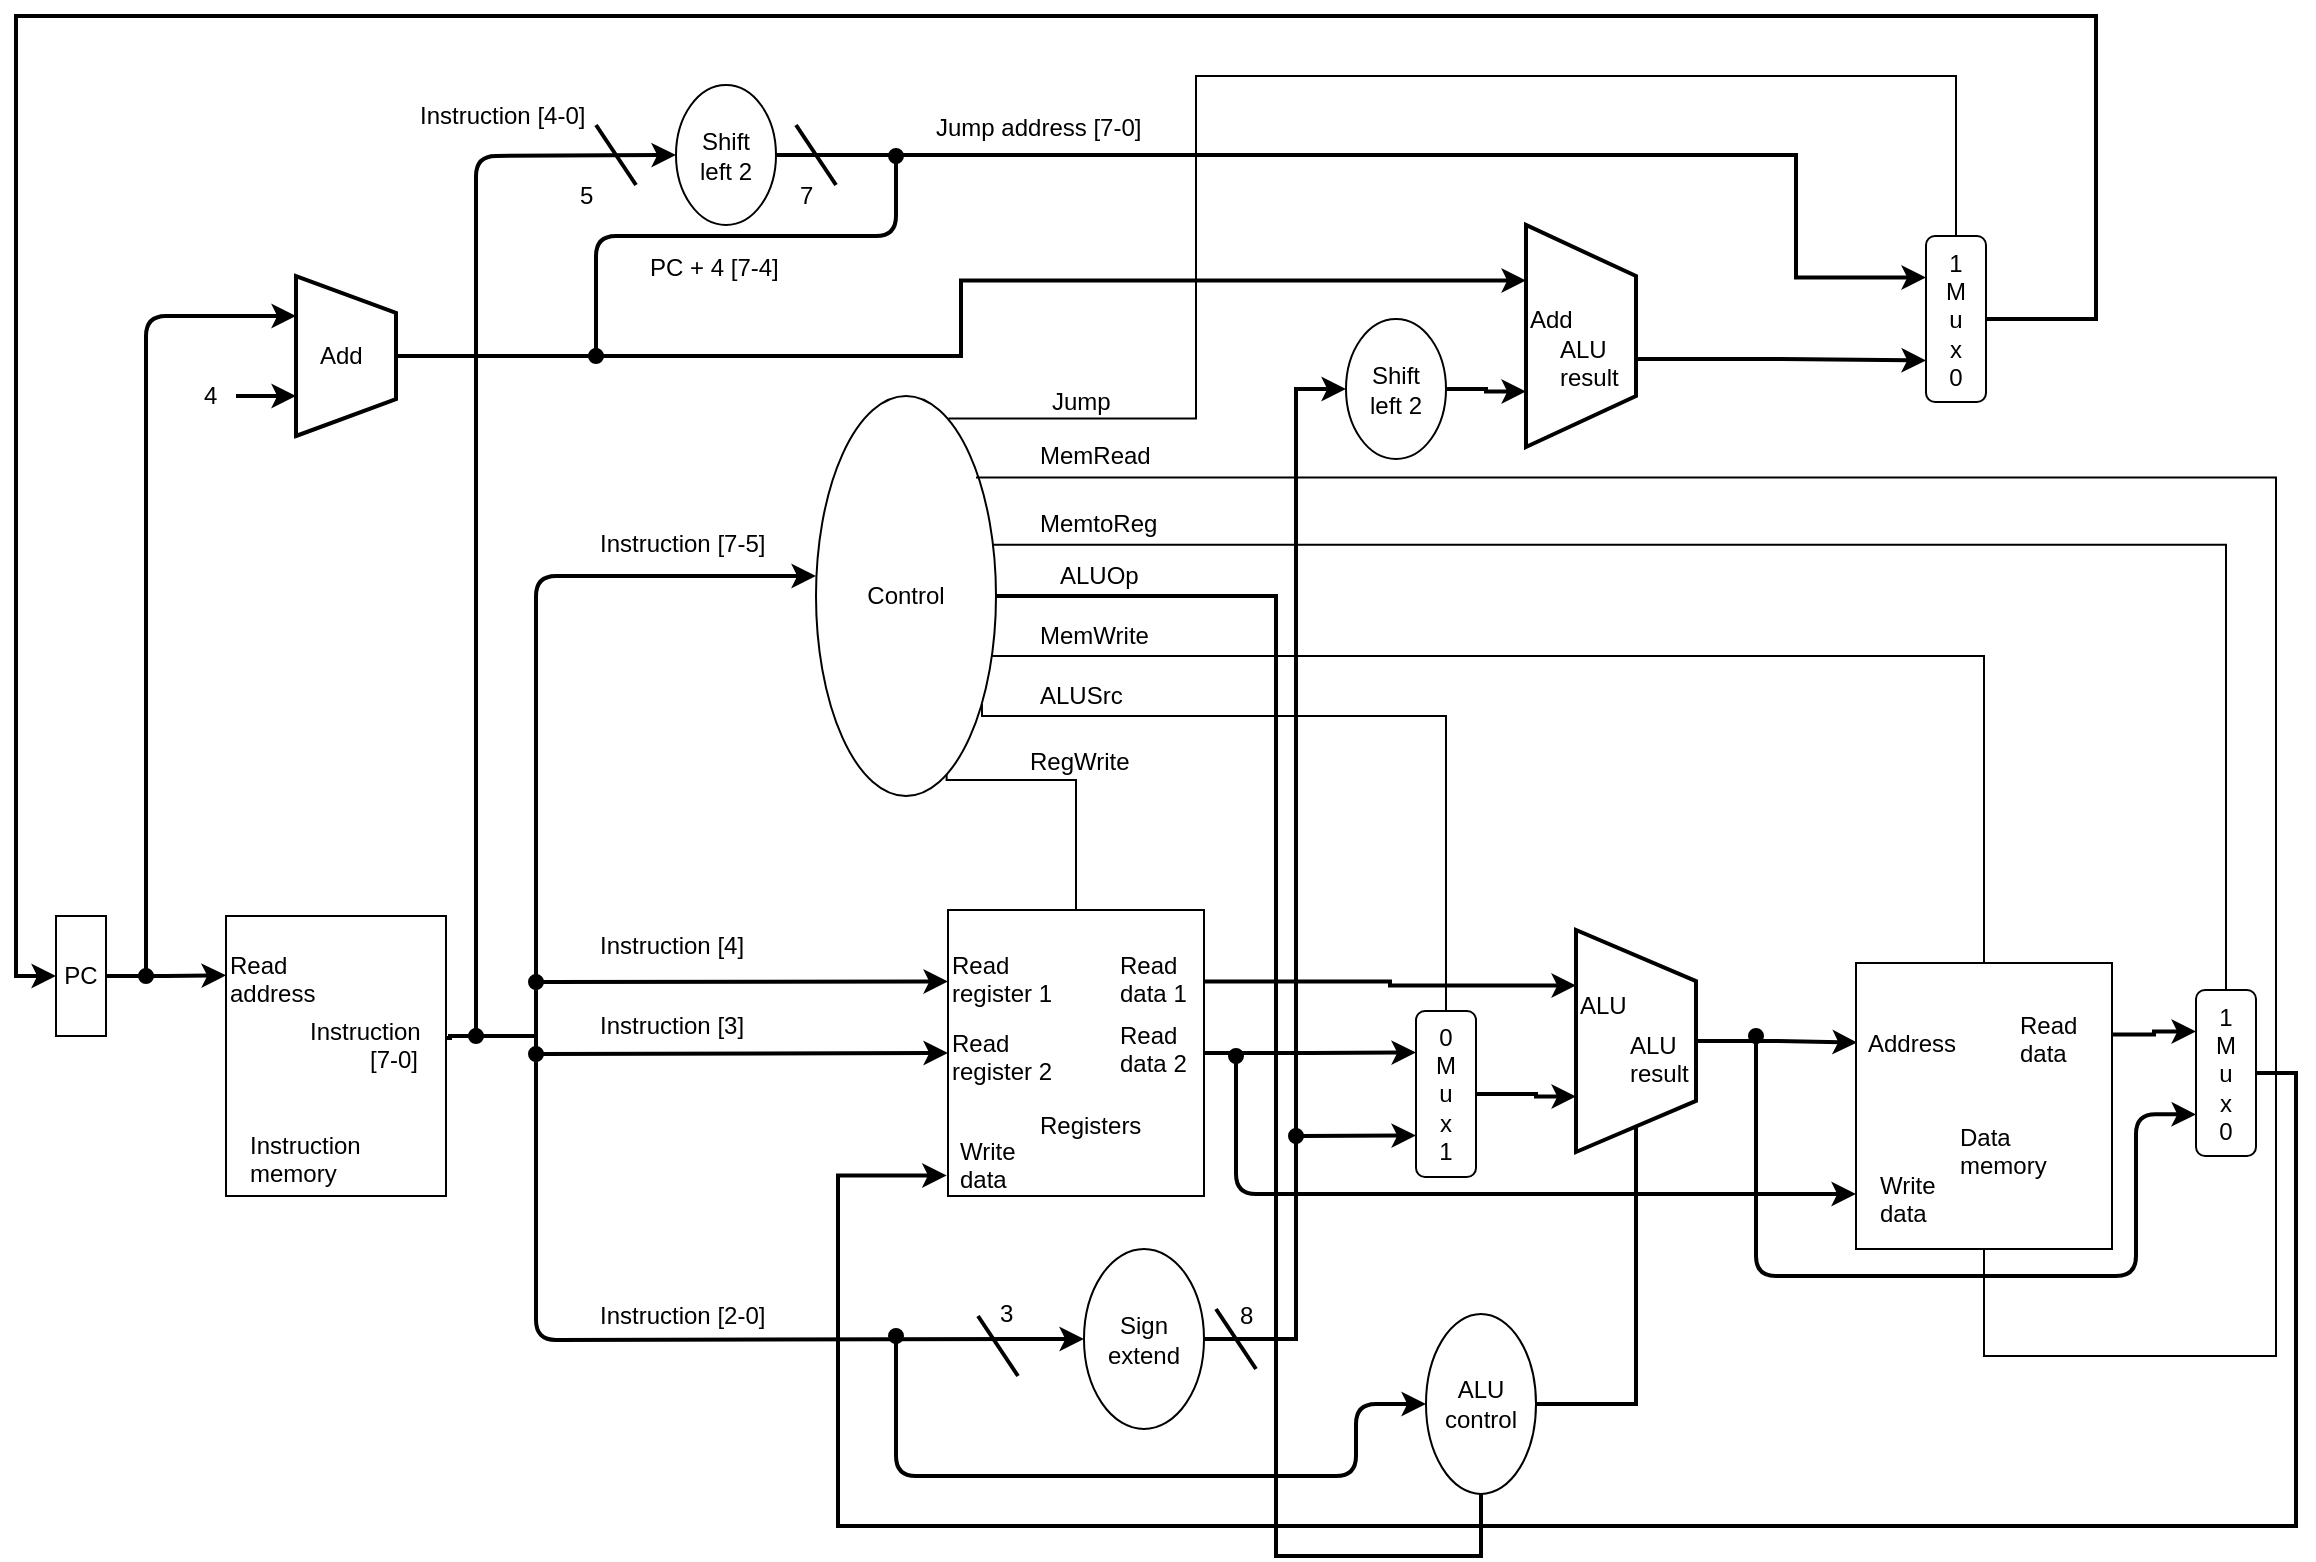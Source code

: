 <mxfile version="14.5.4" type="google" pages="3"><diagram id="fAzSrW9Iw7N80sDAD3CZ" name="Page-1"><mxGraphModel dx="1382" dy="808" grid="1" gridSize="10" guides="1" tooltips="1" connect="1" arrows="1" fold="1" page="1" pageScale="1" pageWidth="1169" pageHeight="827" math="0" shadow="0"><root><mxCell id="0"/><mxCell id="1" parent="0"/><mxCell id="GqIrsTpjF-_LsYQnUSxQ-25" style="edgeStyle=orthogonalEdgeStyle;rounded=0;orthogonalLoop=1;jettySize=auto;html=1;exitX=0.5;exitY=0;exitDx=0;exitDy=0;entryX=0;entryY=0.212;entryDx=0;entryDy=0;entryPerimeter=0;strokeWidth=2;" parent="1" source="GqIrsTpjF-_LsYQnUSxQ-23" target="GqIrsTpjF-_LsYQnUSxQ-24" edge="1"><mxGeometry relative="1" as="geometry"/></mxCell><mxCell id="GqIrsTpjF-_LsYQnUSxQ-23" value="PC" style="rounded=0;whiteSpace=wrap;html=1;direction=south;" parent="1" vertex="1"><mxGeometry x="40" y="500" width="25" height="60" as="geometry"/></mxCell><mxCell id="GqIrsTpjF-_LsYQnUSxQ-24" value="" style="rounded=0;whiteSpace=wrap;html=1;" parent="1" vertex="1"><mxGeometry x="125" y="500" width="110" height="140" as="geometry"/></mxCell><mxCell id="GqIrsTpjF-_LsYQnUSxQ-26" value="Read&amp;nbsp;&lt;br&gt;address" style="text;html=1;resizable=0;points=[];autosize=1;align=left;verticalAlign=top;spacingTop=-4;" parent="1" vertex="1"><mxGeometry x="125" y="515" width="60" height="30" as="geometry"/></mxCell><mxCell id="GqIrsTpjF-_LsYQnUSxQ-27" value="Instruction&lt;br&gt;memory" style="text;html=1;resizable=0;points=[];autosize=1;align=left;verticalAlign=top;spacingTop=-4;" parent="1" vertex="1"><mxGeometry x="135" y="605" width="70" height="30" as="geometry"/></mxCell><mxCell id="GqIrsTpjF-_LsYQnUSxQ-44" style="edgeStyle=orthogonalEdgeStyle;rounded=0;orthogonalLoop=1;jettySize=auto;html=1;startArrow=none;startFill=0;strokeWidth=2;endArrow=none;endFill=0;exitX=1;exitY=0.45;exitDx=0;exitDy=0;exitPerimeter=0;" parent="1" source="GqIrsTpjF-_LsYQnUSxQ-28" edge="1"><mxGeometry relative="1" as="geometry"><mxPoint x="280" y="560" as="targetPoint"/><mxPoint x="230" y="560" as="sourcePoint"/><Array as="points"><mxPoint x="237" y="561"/><mxPoint x="237" y="560"/></Array></mxGeometry></mxCell><mxCell id="GqIrsTpjF-_LsYQnUSxQ-28" value="Instruction&lt;br&gt;&amp;nbsp; &amp;nbsp; &amp;nbsp; &amp;nbsp; &amp;nbsp;[7-0]" style="text;html=1;resizable=0;points=[];autosize=1;align=left;verticalAlign=top;spacingTop=-4;" parent="1" vertex="1"><mxGeometry x="165" y="547.5" width="70" height="30" as="geometry"/></mxCell><mxCell id="GqIrsTpjF-_LsYQnUSxQ-29" value="" style="endArrow=classic;html=1;strokeWidth=2;startArrow=oval;startFill=1;entryX=0.25;entryY=1;entryDx=0;entryDy=0;fillColor=#e51400;" parent="1" target="GqIrsTpjF-_LsYQnUSxQ-32" edge="1"><mxGeometry width="50" height="50" relative="1" as="geometry"><mxPoint x="85" y="530" as="sourcePoint"/><mxPoint x="85" y="180" as="targetPoint"/><Array as="points"><mxPoint x="85" y="200"/></Array></mxGeometry></mxCell><mxCell id="GqIrsTpjF-_LsYQnUSxQ-62" style="edgeStyle=orthogonalEdgeStyle;rounded=0;orthogonalLoop=1;jettySize=auto;html=1;exitX=1;exitY=0.25;exitDx=0;exitDy=0;entryX=0.25;entryY=1;entryDx=0;entryDy=0;startArrow=none;startFill=0;endArrow=classic;endFill=1;strokeWidth=2;" parent="1" source="GqIrsTpjF-_LsYQnUSxQ-30" target="GqIrsTpjF-_LsYQnUSxQ-34" edge="1"><mxGeometry relative="1" as="geometry"/></mxCell><mxCell id="GqIrsTpjF-_LsYQnUSxQ-66" style="edgeStyle=orthogonalEdgeStyle;rounded=0;orthogonalLoop=1;jettySize=auto;html=1;exitX=1;exitY=0.5;exitDx=0;exitDy=0;entryX=0.25;entryY=1;entryDx=0;entryDy=0;startArrow=none;startFill=0;endArrow=classic;endFill=1;strokeWidth=2;" parent="1" source="GqIrsTpjF-_LsYQnUSxQ-30" target="GqIrsTpjF-_LsYQnUSxQ-37" edge="1"><mxGeometry relative="1" as="geometry"/></mxCell><mxCell id="Njhp6m0MM62IVoxnMEou-3" style="edgeStyle=orthogonalEdgeStyle;rounded=0;orthogonalLoop=1;jettySize=auto;html=1;exitX=0.5;exitY=0;exitDx=0;exitDy=0;entryX=0.938;entryY=0.274;entryDx=0;entryDy=0;entryPerimeter=0;endArrow=none;endFill=0;" parent="1" source="GqIrsTpjF-_LsYQnUSxQ-30" target="GqIrsTpjF-_LsYQnUSxQ-33" edge="1"><mxGeometry relative="1" as="geometry"><Array as="points"><mxPoint x="550" y="432"/><mxPoint x="485" y="432"/></Array></mxGeometry></mxCell><mxCell id="GqIrsTpjF-_LsYQnUSxQ-30" value="" style="rounded=0;whiteSpace=wrap;html=1;" parent="1" vertex="1"><mxGeometry x="486" y="497" width="128" height="143" as="geometry"/></mxCell><mxCell id="GqIrsTpjF-_LsYQnUSxQ-100" style="edgeStyle=orthogonalEdgeStyle;rounded=0;orthogonalLoop=1;jettySize=auto;html=1;startArrow=none;startFill=0;endArrow=classic;endFill=1;strokeWidth=2;entryX=0.25;entryY=1;entryDx=0;entryDy=0;" parent="1" source="GqIrsTpjF-_LsYQnUSxQ-32" target="GqIrsTpjF-_LsYQnUSxQ-67" edge="1"><mxGeometry relative="1" as="geometry"><mxPoint x="770" y="180" as="targetPoint"/></mxGeometry></mxCell><mxCell id="GqIrsTpjF-_LsYQnUSxQ-32" value="" style="verticalLabelPosition=bottom;verticalAlign=top;html=1;strokeWidth=2;shape=trapezoid;perimeter=trapezoidPerimeter;whiteSpace=wrap;size=0.23;arcSize=10;flipV=1;direction=south;" parent="1" vertex="1"><mxGeometry x="160" y="180" width="50" height="80" as="geometry"/></mxCell><mxCell id="GqIrsTpjF-_LsYQnUSxQ-33" value="Control" style="ellipse;whiteSpace=wrap;html=1;direction=south;" parent="1" vertex="1"><mxGeometry x="420" y="240" width="90" height="200" as="geometry"/></mxCell><mxCell id="GqIrsTpjF-_LsYQnUSxQ-74" style="edgeStyle=orthogonalEdgeStyle;rounded=0;orthogonalLoop=1;jettySize=auto;html=1;entryX=0.004;entryY=0.278;entryDx=0;entryDy=0;entryPerimeter=0;startArrow=none;startFill=0;endArrow=classic;endFill=1;strokeWidth=2;" parent="1" source="GqIrsTpjF-_LsYQnUSxQ-34" target="GqIrsTpjF-_LsYQnUSxQ-35" edge="1"><mxGeometry relative="1" as="geometry"/></mxCell><mxCell id="GqIrsTpjF-_LsYQnUSxQ-34" value="" style="verticalLabelPosition=bottom;verticalAlign=top;html=1;strokeWidth=2;shape=trapezoid;perimeter=trapezoidPerimeter;whiteSpace=wrap;size=0.23;arcSize=10;flipV=1;direction=south;" parent="1" vertex="1"><mxGeometry x="800" y="507" width="60" height="111" as="geometry"/></mxCell><mxCell id="GqIrsTpjF-_LsYQnUSxQ-86" style="edgeStyle=orthogonalEdgeStyle;rounded=0;orthogonalLoop=1;jettySize=auto;html=1;exitX=1;exitY=0.25;exitDx=0;exitDy=0;entryX=0.25;entryY=1;entryDx=0;entryDy=0;startArrow=none;startFill=0;endArrow=classic;endFill=1;strokeWidth=2;" parent="1" source="GqIrsTpjF-_LsYQnUSxQ-35" target="GqIrsTpjF-_LsYQnUSxQ-78" edge="1"><mxGeometry relative="1" as="geometry"/></mxCell><mxCell id="7SDNYyEE2i9lsPBDZG_b-3" style="edgeStyle=orthogonalEdgeStyle;rounded=0;orthogonalLoop=1;jettySize=auto;html=1;endArrow=none;endFill=0;strokeWidth=1;entryX=0.204;entryY=0.111;entryDx=0;entryDy=0;entryPerimeter=0;" parent="1" source="GqIrsTpjF-_LsYQnUSxQ-35" target="GqIrsTpjF-_LsYQnUSxQ-33" edge="1"><mxGeometry relative="1" as="geometry"><mxPoint x="880" y="320" as="targetPoint"/><Array as="points"><mxPoint x="1004" y="720"/><mxPoint x="1150" y="720"/><mxPoint x="1150" y="281"/></Array></mxGeometry></mxCell><mxCell id="7SDNYyEE2i9lsPBDZG_b-9" style="edgeStyle=orthogonalEdgeStyle;rounded=0;orthogonalLoop=1;jettySize=auto;html=1;endArrow=none;endFill=0;strokeWidth=1;" parent="1" source="GqIrsTpjF-_LsYQnUSxQ-35" target="GqIrsTpjF-_LsYQnUSxQ-33" edge="1"><mxGeometry relative="1" as="geometry"><mxPoint x="1004" y="370" as="targetPoint"/><Array as="points"><mxPoint x="1004" y="370"/></Array></mxGeometry></mxCell><mxCell id="GqIrsTpjF-_LsYQnUSxQ-35" value="" style="rounded=0;whiteSpace=wrap;html=1;" parent="1" vertex="1"><mxGeometry x="940" y="523.5" width="128" height="143" as="geometry"/></mxCell><mxCell id="GqIrsTpjF-_LsYQnUSxQ-84" style="edgeStyle=orthogonalEdgeStyle;rounded=0;orthogonalLoop=1;jettySize=auto;html=1;exitX=0.5;exitY=0;exitDx=0;exitDy=0;entryX=1;entryY=0.5;entryDx=0;entryDy=0;startArrow=none;startFill=0;endArrow=none;endFill=0;strokeWidth=2;" parent="1" source="GqIrsTpjF-_LsYQnUSxQ-36" target="GqIrsTpjF-_LsYQnUSxQ-34" edge="1"><mxGeometry relative="1" as="geometry"/></mxCell><mxCell id="7SDNYyEE2i9lsPBDZG_b-7" style="edgeStyle=orthogonalEdgeStyle;rounded=0;orthogonalLoop=1;jettySize=auto;html=1;exitX=1;exitY=0.5;exitDx=0;exitDy=0;entryX=0.5;entryY=0;entryDx=0;entryDy=0;endArrow=none;endFill=0;strokeWidth=2;" parent="1" source="GqIrsTpjF-_LsYQnUSxQ-36" target="GqIrsTpjF-_LsYQnUSxQ-33" edge="1"><mxGeometry relative="1" as="geometry"><Array as="points"><mxPoint x="753" y="820"/><mxPoint x="650" y="820"/><mxPoint x="650" y="340"/></Array></mxGeometry></mxCell><mxCell id="GqIrsTpjF-_LsYQnUSxQ-36" value="ALU&lt;br&gt;control" style="ellipse;whiteSpace=wrap;html=1;direction=south;" parent="1" vertex="1"><mxGeometry x="725" y="699" width="55" height="90" as="geometry"/></mxCell><mxCell id="GqIrsTpjF-_LsYQnUSxQ-63" style="edgeStyle=orthogonalEdgeStyle;rounded=0;orthogonalLoop=1;jettySize=auto;html=1;entryX=0.75;entryY=1;entryDx=0;entryDy=0;startArrow=none;startFill=0;endArrow=classic;endFill=1;strokeWidth=2;exitX=0.5;exitY=0;exitDx=0;exitDy=0;" parent="1" source="GqIrsTpjF-_LsYQnUSxQ-37" target="GqIrsTpjF-_LsYQnUSxQ-34" edge="1"><mxGeometry relative="1" as="geometry"><mxPoint x="760" y="590" as="sourcePoint"/><Array as="points"><mxPoint x="780" y="589"/><mxPoint x="780" y="590"/></Array></mxGeometry></mxCell><mxCell id="Njhp6m0MM62IVoxnMEou-1" style="edgeStyle=orthogonalEdgeStyle;rounded=0;orthogonalLoop=1;jettySize=auto;html=1;exitX=0;exitY=0.5;exitDx=0;exitDy=0;entryX=0.77;entryY=0.078;entryDx=0;entryDy=0;entryPerimeter=0;endArrow=none;endFill=0;" parent="1" source="GqIrsTpjF-_LsYQnUSxQ-37" target="GqIrsTpjF-_LsYQnUSxQ-33" edge="1"><mxGeometry relative="1" as="geometry"><mxPoint x="735" y="390" as="targetPoint"/><Array as="points"><mxPoint x="735" y="400"/><mxPoint x="503" y="400"/></Array></mxGeometry></mxCell><mxCell id="GqIrsTpjF-_LsYQnUSxQ-37" value="0&lt;br&gt;M&lt;br&gt;u&lt;br&gt;x&lt;br&gt;1" style="rounded=1;whiteSpace=wrap;html=1;direction=south;" parent="1" vertex="1"><mxGeometry x="720" y="547.5" width="30" height="83" as="geometry"/></mxCell><mxCell id="GqIrsTpjF-_LsYQnUSxQ-69" style="edgeStyle=orthogonalEdgeStyle;rounded=0;orthogonalLoop=1;jettySize=auto;html=1;exitX=0.5;exitY=0;exitDx=0;exitDy=0;startArrow=none;startFill=0;endArrow=classic;endFill=1;strokeWidth=2;entryX=0.5;entryY=1;entryDx=0;entryDy=0;" parent="1" source="GqIrsTpjF-_LsYQnUSxQ-38" target="GqIrsTpjF-_LsYQnUSxQ-68" edge="1"><mxGeometry relative="1" as="geometry"><mxPoint x="660" y="300" as="targetPoint"/><Array as="points"><mxPoint x="660" y="712"/><mxPoint x="660" y="236"/></Array></mxGeometry></mxCell><mxCell id="GqIrsTpjF-_LsYQnUSxQ-38" value="Sign&lt;br&gt;extend" style="ellipse;whiteSpace=wrap;html=1;direction=south;" parent="1" vertex="1"><mxGeometry x="554" y="666.5" width="60" height="90" as="geometry"/></mxCell><mxCell id="GqIrsTpjF-_LsYQnUSxQ-40" value="Add" style="text;html=1;resizable=0;points=[];autosize=1;align=left;verticalAlign=top;spacingTop=-4;" parent="1" vertex="1"><mxGeometry x="170" y="210" width="40" height="20" as="geometry"/></mxCell><mxCell id="GqIrsTpjF-_LsYQnUSxQ-41" value="" style="endArrow=classic;html=1;strokeWidth=2;entryX=0.75;entryY=1;entryDx=0;entryDy=0;" parent="1" target="GqIrsTpjF-_LsYQnUSxQ-32" edge="1"><mxGeometry width="50" height="50" relative="1" as="geometry"><mxPoint x="130" y="240" as="sourcePoint"/><mxPoint x="100" y="740" as="targetPoint"/></mxGeometry></mxCell><mxCell id="GqIrsTpjF-_LsYQnUSxQ-42" value="4" style="text;html=1;resizable=0;points=[];autosize=1;align=left;verticalAlign=top;spacingTop=-4;" parent="1" vertex="1"><mxGeometry x="112" y="230" width="20" height="20" as="geometry"/></mxCell><mxCell id="GqIrsTpjF-_LsYQnUSxQ-43" value="" style="endArrow=classic;html=1;strokeWidth=2;entryX=0.45;entryY=1;entryDx=0;entryDy=0;entryPerimeter=0;exitX=0.5;exitY=1;exitDx=0;exitDy=0;startArrow=classic;startFill=1;" parent="1" source="GqIrsTpjF-_LsYQnUSxQ-38" target="GqIrsTpjF-_LsYQnUSxQ-33" edge="1"><mxGeometry width="50" height="50" relative="1" as="geometry"><mxPoint x="280" y="720" as="sourcePoint"/><mxPoint x="90" y="840" as="targetPoint"/><Array as="points"><mxPoint x="280" y="712"/><mxPoint x="280" y="530"/><mxPoint x="280" y="330"/></Array></mxGeometry></mxCell><mxCell id="GqIrsTpjF-_LsYQnUSxQ-45" value="Instruction [7-5]" style="text;html=1;resizable=0;points=[];autosize=1;align=left;verticalAlign=top;spacingTop=-4;" parent="1" vertex="1"><mxGeometry x="310" y="304" width="100" height="20" as="geometry"/></mxCell><mxCell id="GqIrsTpjF-_LsYQnUSxQ-47" value="" style="endArrow=classic;html=1;strokeWidth=2;startArrow=oval;startFill=1;entryX=0;entryY=0.25;entryDx=0;entryDy=0;" parent="1" target="GqIrsTpjF-_LsYQnUSxQ-30" edge="1"><mxGeometry width="50" height="50" relative="1" as="geometry"><mxPoint x="280" y="533" as="sourcePoint"/><mxPoint x="245" y="373" as="targetPoint"/><Array as="points"/></mxGeometry></mxCell><mxCell id="GqIrsTpjF-_LsYQnUSxQ-48" value="" style="endArrow=classic;html=1;strokeWidth=2;startArrow=oval;startFill=1;entryX=0;entryY=0.5;entryDx=0;entryDy=0;" parent="1" target="GqIrsTpjF-_LsYQnUSxQ-30" edge="1"><mxGeometry width="50" height="50" relative="1" as="geometry"><mxPoint x="280" y="569" as="sourcePoint"/><mxPoint x="245" y="373" as="targetPoint"/><Array as="points"/></mxGeometry></mxCell><mxCell id="GqIrsTpjF-_LsYQnUSxQ-49" value="Read&lt;br&gt;register 1" style="text;html=1;resizable=0;points=[];autosize=1;align=left;verticalAlign=top;spacingTop=-4;" parent="1" vertex="1"><mxGeometry x="486" y="515" width="70" height="30" as="geometry"/></mxCell><mxCell id="GqIrsTpjF-_LsYQnUSxQ-50" value="Read&lt;br&gt;register 2" style="text;html=1;resizable=0;points=[];autosize=1;align=left;verticalAlign=top;spacingTop=-4;" parent="1" vertex="1"><mxGeometry x="486" y="553.5" width="70" height="30" as="geometry"/></mxCell><mxCell id="GqIrsTpjF-_LsYQnUSxQ-52" value="Instruction [4]" style="text;html=1;resizable=0;points=[];autosize=1;align=left;verticalAlign=top;spacingTop=-4;" parent="1" vertex="1"><mxGeometry x="310" y="505" width="90" height="20" as="geometry"/></mxCell><mxCell id="GqIrsTpjF-_LsYQnUSxQ-53" value="Instruction [3]" style="text;html=1;resizable=0;points=[];autosize=1;align=left;verticalAlign=top;spacingTop=-4;" parent="1" vertex="1"><mxGeometry x="310" y="545" width="90" height="20" as="geometry"/></mxCell><mxCell id="GqIrsTpjF-_LsYQnUSxQ-55" value="Instruction [2-0]" style="text;html=1;resizable=0;points=[];autosize=1;align=left;verticalAlign=top;spacingTop=-4;" parent="1" vertex="1"><mxGeometry x="310" y="690" width="100" height="20" as="geometry"/></mxCell><mxCell id="GqIrsTpjF-_LsYQnUSxQ-56" value="3" style="text;html=1;resizable=0;points=[];autosize=1;align=left;verticalAlign=top;spacingTop=-4;" parent="1" vertex="1"><mxGeometry x="510" y="689" width="20" height="20" as="geometry"/></mxCell><mxCell id="GqIrsTpjF-_LsYQnUSxQ-57" value="8" style="text;html=1;resizable=0;points=[];autosize=1;align=left;verticalAlign=top;spacingTop=-4;" parent="1" vertex="1"><mxGeometry x="630" y="690" width="20" height="20" as="geometry"/></mxCell><mxCell id="GqIrsTpjF-_LsYQnUSxQ-59" value="" style="endArrow=none;html=1;strokeWidth=2;" parent="1" edge="1"><mxGeometry width="50" height="50" relative="1" as="geometry"><mxPoint x="521" y="730" as="sourcePoint"/><mxPoint x="501" y="700" as="targetPoint"/></mxGeometry></mxCell><mxCell id="GqIrsTpjF-_LsYQnUSxQ-60" value="" style="endArrow=none;html=1;strokeWidth=2;" parent="1" edge="1"><mxGeometry width="50" height="50" relative="1" as="geometry"><mxPoint x="640" y="726.5" as="sourcePoint"/><mxPoint x="620" y="696.5" as="targetPoint"/></mxGeometry></mxCell><mxCell id="GqIrsTpjF-_LsYQnUSxQ-67" value="" style="verticalLabelPosition=bottom;verticalAlign=top;html=1;strokeWidth=2;shape=trapezoid;perimeter=trapezoidPerimeter;whiteSpace=wrap;size=0.23;arcSize=10;flipV=1;direction=south;" parent="1" vertex="1"><mxGeometry x="775" y="154.5" width="55" height="111" as="geometry"/></mxCell><mxCell id="GqIrsTpjF-_LsYQnUSxQ-71" style="edgeStyle=orthogonalEdgeStyle;rounded=0;orthogonalLoop=1;jettySize=auto;html=1;exitX=0.5;exitY=0;exitDx=0;exitDy=0;entryX=0.75;entryY=1;entryDx=0;entryDy=0;startArrow=none;startFill=0;endArrow=classic;endFill=1;strokeWidth=2;" parent="1" source="GqIrsTpjF-_LsYQnUSxQ-68" target="GqIrsTpjF-_LsYQnUSxQ-67" edge="1"><mxGeometry relative="1" as="geometry"/></mxCell><mxCell id="GqIrsTpjF-_LsYQnUSxQ-68" value="Shift&lt;br&gt;left 2" style="ellipse;whiteSpace=wrap;html=1;direction=south;" parent="1" vertex="1"><mxGeometry x="685" y="201.5" width="50" height="70" as="geometry"/></mxCell><mxCell id="GqIrsTpjF-_LsYQnUSxQ-70" value="" style="endArrow=classic;html=1;strokeWidth=2;startArrow=oval;startFill=1;entryX=0.75;entryY=1;entryDx=0;entryDy=0;" parent="1" target="GqIrsTpjF-_LsYQnUSxQ-37" edge="1"><mxGeometry width="50" height="50" relative="1" as="geometry"><mxPoint x="660" y="610" as="sourcePoint"/><mxPoint x="245" y="373.0" as="targetPoint"/><Array as="points"/></mxGeometry></mxCell><mxCell id="GqIrsTpjF-_LsYQnUSxQ-72" value="ALU" style="text;html=1;resizable=0;points=[];autosize=1;align=left;verticalAlign=top;spacingTop=-4;" parent="1" vertex="1"><mxGeometry x="800" y="535" width="40" height="20" as="geometry"/></mxCell><mxCell id="GqIrsTpjF-_LsYQnUSxQ-73" value="ALU&lt;br&gt;result" style="text;html=1;resizable=0;points=[];autosize=1;align=left;verticalAlign=top;spacingTop=-4;" parent="1" vertex="1"><mxGeometry x="825" y="555" width="40" height="30" as="geometry"/></mxCell><mxCell id="GqIrsTpjF-_LsYQnUSxQ-75" value="Address" style="text;html=1;resizable=0;points=[];autosize=1;align=left;verticalAlign=top;spacingTop=-4;" parent="1" vertex="1"><mxGeometry x="944" y="553.5" width="60" height="20" as="geometry"/></mxCell><mxCell id="GqIrsTpjF-_LsYQnUSxQ-76" value="Write&lt;br&gt;data" style="text;html=1;resizable=0;points=[];autosize=1;align=left;verticalAlign=top;spacingTop=-4;" parent="1" vertex="1"><mxGeometry x="950" y="625" width="40" height="30" as="geometry"/></mxCell><mxCell id="GqIrsTpjF-_LsYQnUSxQ-77" value="" style="endArrow=classic;html=1;strokeWidth=2;startArrow=oval;startFill=1;" parent="1" edge="1"><mxGeometry width="50" height="50" relative="1" as="geometry"><mxPoint x="630" y="570" as="sourcePoint"/><mxPoint x="940" y="639" as="targetPoint"/><Array as="points"><mxPoint x="630" y="639"/></Array></mxGeometry></mxCell><mxCell id="GqIrsTpjF-_LsYQnUSxQ-92" style="edgeStyle=orthogonalEdgeStyle;rounded=0;orthogonalLoop=1;jettySize=auto;html=1;exitX=0.5;exitY=0;exitDx=0;exitDy=0;startArrow=none;startFill=0;endArrow=classic;endFill=1;strokeWidth=2;entryX=-0.005;entryY=0.928;entryDx=0;entryDy=0;entryPerimeter=0;" parent="1" source="GqIrsTpjF-_LsYQnUSxQ-78" target="GqIrsTpjF-_LsYQnUSxQ-30" edge="1"><mxGeometry relative="1" as="geometry"><mxPoint x="480" y="630" as="targetPoint"/><Array as="points"><mxPoint x="1160" y="579"/><mxPoint x="1160" y="805"/><mxPoint x="431" y="805"/><mxPoint x="431" y="630"/></Array></mxGeometry></mxCell><mxCell id="7SDNYyEE2i9lsPBDZG_b-5" style="edgeStyle=orthogonalEdgeStyle;rounded=0;orthogonalLoop=1;jettySize=auto;html=1;exitX=0;exitY=0.5;exitDx=0;exitDy=0;endArrow=none;endFill=0;strokeWidth=1;entryX=0.372;entryY=0.02;entryDx=0;entryDy=0;entryPerimeter=0;" parent="1" source="GqIrsTpjF-_LsYQnUSxQ-78" target="GqIrsTpjF-_LsYQnUSxQ-33" edge="1"><mxGeometry relative="1" as="geometry"><mxPoint x="1125.471" y="350" as="targetPoint"/><Array as="points"><mxPoint x="1125" y="314"/></Array></mxGeometry></mxCell><mxCell id="GqIrsTpjF-_LsYQnUSxQ-78" value="1&lt;br&gt;M&lt;br&gt;u&lt;br&gt;x&lt;br&gt;0" style="rounded=1;whiteSpace=wrap;html=1;direction=south;" parent="1" vertex="1"><mxGeometry x="1110" y="537" width="30" height="83" as="geometry"/></mxCell><mxCell id="GqIrsTpjF-_LsYQnUSxQ-81" value="" style="endArrow=classic;html=1;strokeWidth=2;startArrow=oval;startFill=1;entryX=0.5;entryY=1;entryDx=0;entryDy=0;" parent="1" target="GqIrsTpjF-_LsYQnUSxQ-36" edge="1"><mxGeometry width="50" height="50" relative="1" as="geometry"><mxPoint x="460" y="710" as="sourcePoint"/><mxPoint x="245" y="373" as="targetPoint"/><Array as="points"><mxPoint x="460" y="780"/><mxPoint x="690" y="780"/><mxPoint x="690" y="744"/></Array></mxGeometry></mxCell><mxCell id="GqIrsTpjF-_LsYQnUSxQ-87" value="Read&lt;br&gt;data" style="text;html=1;resizable=0;points=[];autosize=1;align=left;verticalAlign=top;spacingTop=-4;" parent="1" vertex="1"><mxGeometry x="1020" y="545" width="40" height="30" as="geometry"/></mxCell><mxCell id="GqIrsTpjF-_LsYQnUSxQ-88" value="Data&lt;br&gt;memory" style="text;html=1;resizable=0;points=[];autosize=1;align=left;verticalAlign=top;spacingTop=-4;" parent="1" vertex="1"><mxGeometry x="990" y="600.5" width="60" height="30" as="geometry"/></mxCell><mxCell id="GqIrsTpjF-_LsYQnUSxQ-89" value="Read&lt;br&gt;data 1" style="text;html=1;resizable=0;points=[];autosize=1;align=left;verticalAlign=top;spacingTop=-4;" parent="1" vertex="1"><mxGeometry x="570" y="515" width="50" height="30" as="geometry"/></mxCell><mxCell id="GqIrsTpjF-_LsYQnUSxQ-90" value="Read&lt;br&gt;data 2" style="text;html=1;resizable=0;points=[];autosize=1;align=left;verticalAlign=top;spacingTop=-4;" parent="1" vertex="1"><mxGeometry x="570" y="550" width="50" height="30" as="geometry"/></mxCell><mxCell id="GqIrsTpjF-_LsYQnUSxQ-91" value="Registers" style="text;html=1;resizable=0;points=[];autosize=1;align=left;verticalAlign=top;spacingTop=-4;" parent="1" vertex="1"><mxGeometry x="530" y="595" width="70" height="20" as="geometry"/></mxCell><mxCell id="GqIrsTpjF-_LsYQnUSxQ-93" value="Write&lt;br&gt;data" style="text;html=1;resizable=0;points=[];autosize=1;align=left;verticalAlign=top;spacingTop=-4;" parent="1" vertex="1"><mxGeometry x="490" y="608" width="40" height="30" as="geometry"/></mxCell><mxCell id="GqIrsTpjF-_LsYQnUSxQ-94" value="" style="endArrow=classic;html=1;strokeWidth=2;startArrow=oval;startFill=1;entryX=0.75;entryY=1;entryDx=0;entryDy=0;" parent="1" target="GqIrsTpjF-_LsYQnUSxQ-78" edge="1"><mxGeometry width="50" height="50" relative="1" as="geometry"><mxPoint x="890" y="560" as="sourcePoint"/><mxPoint x="1090" y="680" as="targetPoint"/><Array as="points"><mxPoint x="890" y="680"/><mxPoint x="1080" y="680"/><mxPoint x="1080" y="599"/></Array></mxGeometry></mxCell><mxCell id="GqIrsTpjF-_LsYQnUSxQ-95" value="Add" style="text;html=1;resizable=0;points=[];autosize=1;align=left;verticalAlign=top;spacingTop=-4;" parent="1" vertex="1"><mxGeometry x="775" y="191.5" width="40" height="20" as="geometry"/></mxCell><mxCell id="GqIrsTpjF-_LsYQnUSxQ-99" style="edgeStyle=orthogonalEdgeStyle;rounded=0;orthogonalLoop=1;jettySize=auto;html=1;startArrow=none;startFill=0;endArrow=classic;endFill=1;strokeWidth=2;entryX=0.75;entryY=1;entryDx=0;entryDy=0;" parent="1" source="GqIrsTpjF-_LsYQnUSxQ-96" target="GqIrsTpjF-_LsYQnUSxQ-98" edge="1"><mxGeometry relative="1" as="geometry"><mxPoint x="955" y="221.5" as="targetPoint"/></mxGeometry></mxCell><mxCell id="GqIrsTpjF-_LsYQnUSxQ-96" value="ALU&lt;br&gt;result" style="text;html=1;resizable=0;points=[];autosize=1;align=left;verticalAlign=top;spacingTop=-4;" parent="1" vertex="1"><mxGeometry x="790" y="206.5" width="40" height="30" as="geometry"/></mxCell><mxCell id="GqIrsTpjF-_LsYQnUSxQ-115" style="edgeStyle=orthogonalEdgeStyle;rounded=0;orthogonalLoop=1;jettySize=auto;html=1;startArrow=none;startFill=0;endArrow=classic;endFill=1;strokeWidth=2;entryX=0.5;entryY=1;entryDx=0;entryDy=0;" parent="1" source="GqIrsTpjF-_LsYQnUSxQ-98" target="GqIrsTpjF-_LsYQnUSxQ-23" edge="1"><mxGeometry relative="1" as="geometry"><mxPoint x="8" y="540" as="targetPoint"/><Array as="points"><mxPoint x="1060" y="202"/><mxPoint x="1060" y="50"/><mxPoint x="20" y="50"/><mxPoint x="20" y="530"/></Array></mxGeometry></mxCell><mxCell id="7SDNYyEE2i9lsPBDZG_b-1" style="edgeStyle=orthogonalEdgeStyle;rounded=0;orthogonalLoop=1;jettySize=auto;html=1;strokeWidth=1;endArrow=none;endFill=0;entryX=0.056;entryY=0.264;entryDx=0;entryDy=0;entryPerimeter=0;" parent="1" source="GqIrsTpjF-_LsYQnUSxQ-98" target="GqIrsTpjF-_LsYQnUSxQ-33" edge="1"><mxGeometry relative="1" as="geometry"><mxPoint x="990" y="80" as="targetPoint"/><Array as="points"><mxPoint x="990" y="80"/><mxPoint x="610" y="80"/><mxPoint x="610" y="251"/></Array></mxGeometry></mxCell><mxCell id="GqIrsTpjF-_LsYQnUSxQ-98" value="1&lt;br&gt;M&lt;br&gt;u&lt;br&gt;x&lt;br&gt;0" style="rounded=1;whiteSpace=wrap;html=1;direction=south;" parent="1" vertex="1"><mxGeometry x="975" y="160" width="30" height="83" as="geometry"/></mxCell><mxCell id="GqIrsTpjF-_LsYQnUSxQ-106" style="edgeStyle=orthogonalEdgeStyle;rounded=0;orthogonalLoop=1;jettySize=auto;html=1;exitX=0.5;exitY=0;exitDx=0;exitDy=0;startArrow=none;startFill=0;endArrow=classic;endFill=1;strokeWidth=2;entryX=0.25;entryY=1;entryDx=0;entryDy=0;" parent="1" source="GqIrsTpjF-_LsYQnUSxQ-101" target="GqIrsTpjF-_LsYQnUSxQ-98" edge="1"><mxGeometry relative="1" as="geometry"><mxPoint x="880" y="180" as="targetPoint"/><Array as="points"><mxPoint x="910" y="120"/><mxPoint x="910" y="181"/></Array></mxGeometry></mxCell><mxCell id="GqIrsTpjF-_LsYQnUSxQ-101" value="Shift&lt;br&gt;left 2" style="ellipse;whiteSpace=wrap;html=1;direction=south;" parent="1" vertex="1"><mxGeometry x="350" y="84.5" width="50" height="70" as="geometry"/></mxCell><mxCell id="GqIrsTpjF-_LsYQnUSxQ-102" value="" style="endArrow=classic;html=1;strokeWidth=2;startArrow=oval;startFill=1;entryX=0.5;entryY=1;entryDx=0;entryDy=0;" parent="1" target="GqIrsTpjF-_LsYQnUSxQ-101" edge="1"><mxGeometry width="50" height="50" relative="1" as="geometry"><mxPoint x="250" y="560" as="sourcePoint"/><mxPoint x="260" y="110" as="targetPoint"/><Array as="points"><mxPoint x="250" y="120"/></Array></mxGeometry></mxCell><mxCell id="GqIrsTpjF-_LsYQnUSxQ-105" value="Instruction [4-0]" style="text;html=1;resizable=0;points=[];autosize=1;align=left;verticalAlign=top;spacingTop=-4;" parent="1" vertex="1"><mxGeometry x="220" y="89.5" width="100" height="20" as="geometry"/></mxCell><mxCell id="GqIrsTpjF-_LsYQnUSxQ-107" value="Jump address [7-0]" style="text;html=1;resizable=0;points=[];autosize=1;align=left;verticalAlign=top;spacingTop=-4;" parent="1" vertex="1"><mxGeometry x="478" y="96" width="120" height="20" as="geometry"/></mxCell><mxCell id="GqIrsTpjF-_LsYQnUSxQ-108" value="" style="endArrow=none;html=1;strokeWidth=2;" parent="1" edge="1"><mxGeometry width="50" height="50" relative="1" as="geometry"><mxPoint x="330" y="134.5" as="sourcePoint"/><mxPoint x="310" y="104.5" as="targetPoint"/></mxGeometry></mxCell><mxCell id="GqIrsTpjF-_LsYQnUSxQ-109" value="5" style="text;html=1;resizable=0;points=[];autosize=1;align=left;verticalAlign=top;spacingTop=-4;" parent="1" vertex="1"><mxGeometry x="300" y="129.5" width="20" height="20" as="geometry"/></mxCell><mxCell id="GqIrsTpjF-_LsYQnUSxQ-110" value="7" style="text;html=1;resizable=0;points=[];autosize=1;align=left;verticalAlign=top;spacingTop=-4;" parent="1" vertex="1"><mxGeometry x="410" y="129.5" width="20" height="20" as="geometry"/></mxCell><mxCell id="GqIrsTpjF-_LsYQnUSxQ-111" value="" style="endArrow=none;html=1;strokeWidth=2;" parent="1" edge="1"><mxGeometry width="50" height="50" relative="1" as="geometry"><mxPoint x="430" y="134.5" as="sourcePoint"/><mxPoint x="410" y="104.5" as="targetPoint"/></mxGeometry></mxCell><mxCell id="GqIrsTpjF-_LsYQnUSxQ-112" value="" style="endArrow=oval;html=1;strokeWidth=2;startArrow=oval;startFill=1;endFill=1;" parent="1" edge="1"><mxGeometry width="50" height="50" relative="1" as="geometry"><mxPoint x="310" y="220" as="sourcePoint"/><mxPoint x="460" y="120" as="targetPoint"/><Array as="points"><mxPoint x="310" y="160"/><mxPoint x="460" y="160"/></Array></mxGeometry></mxCell><mxCell id="GqIrsTpjF-_LsYQnUSxQ-114" value="PC + 4 [7-4]" style="text;html=1;resizable=0;points=[];autosize=1;align=left;verticalAlign=top;spacingTop=-4;" parent="1" vertex="1"><mxGeometry x="335" y="166" width="80" height="20" as="geometry"/></mxCell><mxCell id="7SDNYyEE2i9lsPBDZG_b-2" value="Jump" style="text;html=1;resizable=0;points=[];autosize=1;align=left;verticalAlign=top;spacingTop=-4;" parent="1" vertex="1"><mxGeometry x="536" y="233" width="40" height="20" as="geometry"/></mxCell><mxCell id="7SDNYyEE2i9lsPBDZG_b-4" value="MemRead" style="text;html=1;resizable=0;points=[];autosize=1;align=left;verticalAlign=top;spacingTop=-4;" parent="1" vertex="1"><mxGeometry x="530" y="260" width="70" height="20" as="geometry"/></mxCell><mxCell id="7SDNYyEE2i9lsPBDZG_b-6" value="MemtoReg" style="text;html=1;resizable=0;points=[];autosize=1;align=left;verticalAlign=top;spacingTop=-4;" parent="1" vertex="1"><mxGeometry x="530" y="294" width="70" height="20" as="geometry"/></mxCell><mxCell id="7SDNYyEE2i9lsPBDZG_b-8" value="ALUOp" style="text;html=1;resizable=0;points=[];autosize=1;align=left;verticalAlign=top;spacingTop=-4;" parent="1" vertex="1"><mxGeometry x="540" y="320" width="50" height="20" as="geometry"/></mxCell><mxCell id="7SDNYyEE2i9lsPBDZG_b-10" value="MemWrite" style="text;html=1;resizable=0;points=[];autosize=1;align=left;verticalAlign=top;spacingTop=-4;" parent="1" vertex="1"><mxGeometry x="530" y="350" width="70" height="20" as="geometry"/></mxCell><mxCell id="Njhp6m0MM62IVoxnMEou-2" value="ALUSrc" style="text;html=1;resizable=0;points=[];autosize=1;align=left;verticalAlign=top;spacingTop=-4;" parent="1" vertex="1"><mxGeometry x="530" y="380" width="60" height="20" as="geometry"/></mxCell><mxCell id="Njhp6m0MM62IVoxnMEou-4" value="RegWrite" style="text;html=1;resizable=0;points=[];autosize=1;align=left;verticalAlign=top;spacingTop=-4;" parent="1" vertex="1"><mxGeometry x="525" y="413" width="70" height="20" as="geometry"/></mxCell></root></mxGraphModel></diagram><diagram id="9eoSMIH6Cf_b-4_k2DLg" name="Page-2"><mxGraphModel dx="658" dy="385" grid="1" gridSize="10" guides="1" tooltips="1" connect="1" arrows="1" fold="1" page="1" pageScale="1" pageWidth="827" pageHeight="1169" math="0" shadow="0"><root><mxCell id="rhhOtO6-yDeHnNC75jEy-0"/><mxCell id="rhhOtO6-yDeHnNC75jEy-1" parent="rhhOtO6-yDeHnNC75jEy-0"/><mxCell id="cKfdBPD_o6VAGWArcfxD-0" style="edgeStyle=orthogonalEdgeStyle;rounded=0;orthogonalLoop=1;jettySize=auto;html=1;exitX=0.5;exitY=0;exitDx=0;exitDy=0;strokeWidth=2;" parent="rhhOtO6-yDeHnNC75jEy-1" source="cKfdBPD_o6VAGWArcfxD-1" target="cKfdBPD_o6VAGWArcfxD-3" edge="1"><mxGeometry relative="1" as="geometry"/></mxCell><mxCell id="cKfdBPD_o6VAGWArcfxD-1" value="PC" style="rounded=0;whiteSpace=wrap;html=1;direction=south;" parent="rhhOtO6-yDeHnNC75jEy-1" vertex="1"><mxGeometry x="40" y="500" width="25" height="60" as="geometry"/></mxCell><mxCell id="cKfdBPD_o6VAGWArcfxD-2" value="" style="rounded=0;whiteSpace=wrap;html=1;" parent="rhhOtO6-yDeHnNC75jEy-1" vertex="1"><mxGeometry x="125" y="500" width="110" height="140" as="geometry"/></mxCell><mxCell id="cKfdBPD_o6VAGWArcfxD-3" value="Read&amp;nbsp;&lt;br&gt;address" style="text;html=1;resizable=0;points=[];autosize=1;align=left;verticalAlign=top;spacingTop=-4;" parent="rhhOtO6-yDeHnNC75jEy-1" vertex="1"><mxGeometry x="125" y="515" width="60" height="30" as="geometry"/></mxCell><mxCell id="cKfdBPD_o6VAGWArcfxD-4" value="Instruction&lt;br&gt;memory" style="text;html=1;resizable=0;points=[];autosize=1;align=left;verticalAlign=top;spacingTop=-4;" parent="rhhOtO6-yDeHnNC75jEy-1" vertex="1"><mxGeometry x="135" y="605" width="70" height="30" as="geometry"/></mxCell><mxCell id="cKfdBPD_o6VAGWArcfxD-5" style="edgeStyle=orthogonalEdgeStyle;rounded=0;orthogonalLoop=1;jettySize=auto;html=1;startArrow=none;startFill=0;strokeWidth=2;endArrow=none;endFill=0;exitX=0.996;exitY=0.43;exitDx=0;exitDy=0;exitPerimeter=0;" parent="rhhOtO6-yDeHnNC75jEy-1" source="cKfdBPD_o6VAGWArcfxD-2" edge="1"><mxGeometry relative="1" as="geometry"><mxPoint x="280" y="560" as="targetPoint"/><mxPoint x="237" y="560" as="sourcePoint"/><Array as="points"><mxPoint x="237" y="560"/></Array></mxGeometry></mxCell><mxCell id="cKfdBPD_o6VAGWArcfxD-6" value="Instruction&lt;br&gt;&amp;nbsp; &amp;nbsp; &amp;nbsp; &amp;nbsp; &amp;nbsp;[7-0]" style="text;html=1;resizable=0;points=[];autosize=1;align=left;verticalAlign=top;spacingTop=-4;" parent="rhhOtO6-yDeHnNC75jEy-1" vertex="1"><mxGeometry x="165" y="547.5" width="70" height="30" as="geometry"/></mxCell><mxCell id="cKfdBPD_o6VAGWArcfxD-7" value="" style="endArrow=classic;html=1;strokeWidth=2;startArrow=oval;startFill=1;entryX=0.25;entryY=1;entryDx=0;entryDy=0;" parent="rhhOtO6-yDeHnNC75jEy-1" target="cKfdBPD_o6VAGWArcfxD-13" edge="1"><mxGeometry width="50" height="50" relative="1" as="geometry"><mxPoint x="85" y="530" as="sourcePoint"/><mxPoint x="85" y="180" as="targetPoint"/><Array as="points"><mxPoint x="85" y="200"/></Array></mxGeometry></mxCell><mxCell id="cKfdBPD_o6VAGWArcfxD-8" style="edgeStyle=orthogonalEdgeStyle;rounded=0;orthogonalLoop=1;jettySize=auto;html=1;entryX=0.25;entryY=1;entryDx=0;entryDy=0;startArrow=none;startFill=0;endArrow=classic;endFill=1;strokeWidth=2;" parent="rhhOtO6-yDeHnNC75jEy-1" target="cKfdBPD_o6VAGWArcfxD-16" edge="1"><mxGeometry relative="1" as="geometry"><mxPoint x="614" y="535" as="sourcePoint"/></mxGeometry></mxCell><mxCell id="cKfdBPD_o6VAGWArcfxD-9" style="edgeStyle=orthogonalEdgeStyle;rounded=0;orthogonalLoop=1;jettySize=auto;html=1;entryX=0.25;entryY=1;entryDx=0;entryDy=0;startArrow=none;startFill=0;endArrow=classic;endFill=1;strokeWidth=2;" parent="rhhOtO6-yDeHnNC75jEy-1" target="cKfdBPD_o6VAGWArcfxD-26" edge="1"><mxGeometry relative="1" as="geometry"><mxPoint x="614" y="568" as="sourcePoint"/></mxGeometry></mxCell><mxCell id="cKfdBPD_o6VAGWArcfxD-10" style="edgeStyle=orthogonalEdgeStyle;rounded=1;orthogonalLoop=1;jettySize=auto;html=1;exitX=0.5;exitY=0;exitDx=0;exitDy=0;entryX=0.938;entryY=0.274;entryDx=0;entryDy=0;entryPerimeter=0;endArrow=none;endFill=0;" parent="rhhOtO6-yDeHnNC75jEy-1" source="cKfdBPD_o6VAGWArcfxD-11" target="cKfdBPD_o6VAGWArcfxD-14" edge="1"><mxGeometry relative="1" as="geometry"><Array as="points"><mxPoint x="550" y="432"/><mxPoint x="485" y="432"/></Array></mxGeometry></mxCell><mxCell id="cKfdBPD_o6VAGWArcfxD-11" value="" style="rounded=0;whiteSpace=wrap;html=1;" parent="rhhOtO6-yDeHnNC75jEy-1" vertex="1"><mxGeometry x="486" y="497" width="128" height="143" as="geometry"/></mxCell><mxCell id="cKfdBPD_o6VAGWArcfxD-12" style="edgeStyle=elbowEdgeStyle;rounded=1;orthogonalLoop=1;jettySize=auto;html=1;startArrow=none;startFill=0;endArrow=classic;endFill=1;strokeWidth=2;entryX=0.75;entryY=1;entryDx=0;entryDy=0;elbow=vertical;" parent="rhhOtO6-yDeHnNC75jEy-1" source="cKfdBPD_o6VAGWArcfxD-13" target="cKfdBPD_o6VAGWArcfxD-93" edge="1"><mxGeometry relative="1" as="geometry"><mxPoint x="774.588" y="195.059" as="targetPoint"/></mxGeometry></mxCell><mxCell id="cKfdBPD_o6VAGWArcfxD-13" value="" style="verticalLabelPosition=bottom;verticalAlign=top;html=1;strokeWidth=2;shape=trapezoid;perimeter=trapezoidPerimeter;whiteSpace=wrap;size=0.23;arcSize=10;flipV=1;direction=south;" parent="rhhOtO6-yDeHnNC75jEy-1" vertex="1"><mxGeometry x="160" y="180" width="50" height="80" as="geometry"/></mxCell><mxCell id="cKfdBPD_o6VAGWArcfxD-14" value="Control" style="ellipse;whiteSpace=wrap;html=1;direction=south;" parent="rhhOtO6-yDeHnNC75jEy-1" vertex="1"><mxGeometry x="420" y="240" width="90" height="200" as="geometry"/></mxCell><mxCell id="cKfdBPD_o6VAGWArcfxD-16" value="" style="verticalLabelPosition=bottom;verticalAlign=top;html=1;strokeWidth=2;shape=trapezoid;perimeter=trapezoidPerimeter;whiteSpace=wrap;size=0.23;arcSize=10;flipV=1;direction=south;" parent="rhhOtO6-yDeHnNC75jEy-1" vertex="1"><mxGeometry x="800" y="507" width="60" height="111" as="geometry"/></mxCell><mxCell id="cKfdBPD_o6VAGWArcfxD-17" style="edgeStyle=orthogonalEdgeStyle;rounded=0;orthogonalLoop=1;jettySize=auto;html=1;exitX=1;exitY=0.25;exitDx=0;exitDy=0;entryX=0.25;entryY=1;entryDx=0;entryDy=0;startArrow=none;startFill=0;endArrow=classic;endFill=1;strokeWidth=2;" parent="rhhOtO6-yDeHnNC75jEy-1" source="cKfdBPD_o6VAGWArcfxD-20" target="cKfdBPD_o6VAGWArcfxD-56" edge="1"><mxGeometry relative="1" as="geometry"><Array as="points"><mxPoint x="1068" y="558"/><mxPoint x="1089" y="558"/></Array></mxGeometry></mxCell><mxCell id="cKfdBPD_o6VAGWArcfxD-18" style="edgeStyle=orthogonalEdgeStyle;rounded=1;orthogonalLoop=1;jettySize=auto;html=1;endArrow=none;endFill=0;strokeWidth=1;entryX=0.345;entryY=0.021;entryDx=0;entryDy=0;entryPerimeter=0;" parent="rhhOtO6-yDeHnNC75jEy-1" source="cKfdBPD_o6VAGWArcfxD-20" target="cKfdBPD_o6VAGWArcfxD-14" edge="1"><mxGeometry relative="1" as="geometry"><mxPoint x="880" y="320" as="targetPoint"/><Array as="points"><mxPoint x="1004" y="720"/><mxPoint x="1150" y="720"/><mxPoint x="1150" y="310"/></Array></mxGeometry></mxCell><mxCell id="cKfdBPD_o6VAGWArcfxD-19" style="edgeStyle=orthogonalEdgeStyle;rounded=1;orthogonalLoop=1;jettySize=auto;html=1;endArrow=none;endFill=0;strokeWidth=1;entryX=0.715;entryY=0.043;entryDx=0;entryDy=0;entryPerimeter=0;" parent="rhhOtO6-yDeHnNC75jEy-1" source="cKfdBPD_o6VAGWArcfxD-20" target="cKfdBPD_o6VAGWArcfxD-14" edge="1"><mxGeometry relative="1" as="geometry"><mxPoint x="520" y="370" as="targetPoint"/><Array as="points"><mxPoint x="1004" y="384"/></Array></mxGeometry></mxCell><mxCell id="cKfdBPD_o6VAGWArcfxD-20" value="" style="rounded=0;whiteSpace=wrap;html=1;" parent="rhhOtO6-yDeHnNC75jEy-1" vertex="1"><mxGeometry x="940" y="523.5" width="128" height="143" as="geometry"/></mxCell><mxCell id="cKfdBPD_o6VAGWArcfxD-22" style="edgeStyle=orthogonalEdgeStyle;rounded=1;orthogonalLoop=1;jettySize=auto;html=1;entryX=0.604;entryY=0.013;entryDx=0;entryDy=0;endArrow=none;endFill=0;strokeWidth=2;exitX=0;exitY=0.5;exitDx=0;exitDy=0;entryPerimeter=0;" parent="rhhOtO6-yDeHnNC75jEy-1" source="cKfdBPD_o6VAGWArcfxD-16" target="cKfdBPD_o6VAGWArcfxD-14" edge="1"><mxGeometry relative="1" as="geometry"><Array as="points"><mxPoint x="830" y="361"/></Array><mxPoint x="820" y="460" as="sourcePoint"/></mxGeometry></mxCell><mxCell id="cKfdBPD_o6VAGWArcfxD-24" style="edgeStyle=orthogonalEdgeStyle;rounded=0;orthogonalLoop=1;jettySize=auto;html=1;entryX=0.75;entryY=1;entryDx=0;entryDy=0;startArrow=none;startFill=0;endArrow=classic;endFill=1;strokeWidth=2;exitX=0.535;exitY=0.014;exitDx=0;exitDy=0;exitPerimeter=0;" parent="rhhOtO6-yDeHnNC75jEy-1" source="cKfdBPD_o6VAGWArcfxD-26" target="cKfdBPD_o6VAGWArcfxD-16" edge="1"><mxGeometry relative="1" as="geometry"><mxPoint x="760" y="590" as="sourcePoint"/><Array as="points"><mxPoint x="750" y="590"/><mxPoint x="780" y="590"/></Array></mxGeometry></mxCell><mxCell id="cKfdBPD_o6VAGWArcfxD-25" style="edgeStyle=orthogonalEdgeStyle;rounded=1;orthogonalLoop=1;jettySize=auto;html=1;exitX=0;exitY=0.5;exitDx=0;exitDy=0;endArrow=none;endFill=0;entryX=0.838;entryY=0.132;entryDx=0;entryDy=0;entryPerimeter=0;" parent="rhhOtO6-yDeHnNC75jEy-1" source="cKfdBPD_o6VAGWArcfxD-26" target="cKfdBPD_o6VAGWArcfxD-14" edge="1"><mxGeometry relative="1" as="geometry"><mxPoint x="520" y="400" as="targetPoint"/><Array as="points"><mxPoint x="735" y="408"/><mxPoint x="503" y="408"/></Array></mxGeometry></mxCell><mxCell id="cKfdBPD_o6VAGWArcfxD-26" value="0&lt;br&gt;M&lt;br&gt;u&lt;br&gt;x&lt;br&gt;1" style="rounded=1;whiteSpace=wrap;html=1;direction=south;" parent="rhhOtO6-yDeHnNC75jEy-1" vertex="1"><mxGeometry x="720" y="547.5" width="30" height="83" as="geometry"/></mxCell><mxCell id="cKfdBPD_o6VAGWArcfxD-27" style="edgeStyle=orthogonalEdgeStyle;rounded=1;orthogonalLoop=1;jettySize=auto;html=1;exitX=0.5;exitY=0;exitDx=0;exitDy=0;startArrow=none;startFill=0;endArrow=classic;endFill=1;strokeWidth=2;entryX=0.75;entryY=1;entryDx=0;entryDy=0;" parent="rhhOtO6-yDeHnNC75jEy-1" source="cKfdBPD_o6VAGWArcfxD-28" target="cKfdBPD_o6VAGWArcfxD-26" edge="1"><mxGeometry relative="1" as="geometry"><mxPoint x="685" y="237" as="targetPoint"/><Array as="points"><mxPoint x="660" y="712"/><mxPoint x="660" y="610"/></Array></mxGeometry></mxCell><mxCell id="cKfdBPD_o6VAGWArcfxD-28" value="Sign&lt;br&gt;extend" style="ellipse;whiteSpace=wrap;html=1;direction=south;" parent="rhhOtO6-yDeHnNC75jEy-1" vertex="1"><mxGeometry x="554" y="666.5" width="60" height="90" as="geometry"/></mxCell><mxCell id="cKfdBPD_o6VAGWArcfxD-29" value="Add" style="text;html=1;resizable=0;points=[];autosize=1;align=left;verticalAlign=top;spacingTop=-4;" parent="rhhOtO6-yDeHnNC75jEy-1" vertex="1"><mxGeometry x="170" y="210" width="40" height="20" as="geometry"/></mxCell><mxCell id="cKfdBPD_o6VAGWArcfxD-30" value="" style="endArrow=classic;html=1;strokeWidth=2;entryX=0.75;entryY=1;entryDx=0;entryDy=0;" parent="rhhOtO6-yDeHnNC75jEy-1" target="cKfdBPD_o6VAGWArcfxD-13" edge="1"><mxGeometry width="50" height="50" relative="1" as="geometry"><mxPoint x="130" y="240" as="sourcePoint"/><mxPoint x="100" y="740" as="targetPoint"/></mxGeometry></mxCell><mxCell id="cKfdBPD_o6VAGWArcfxD-31" value="1" style="text;html=1;resizable=0;points=[];autosize=1;align=left;verticalAlign=top;spacingTop=-4;" parent="rhhOtO6-yDeHnNC75jEy-1" vertex="1"><mxGeometry x="112" y="230" width="20" height="20" as="geometry"/></mxCell><mxCell id="cKfdBPD_o6VAGWArcfxD-32" value="" style="endArrow=classic;html=1;strokeWidth=2;entryX=0.45;entryY=1;entryDx=0;entryDy=0;entryPerimeter=0;exitX=0.5;exitY=1;exitDx=0;exitDy=0;startArrow=classic;startFill=1;" parent="rhhOtO6-yDeHnNC75jEy-1" source="cKfdBPD_o6VAGWArcfxD-28" target="cKfdBPD_o6VAGWArcfxD-14" edge="1"><mxGeometry width="50" height="50" relative="1" as="geometry"><mxPoint x="280" y="720" as="sourcePoint"/><mxPoint x="90" y="840" as="targetPoint"/><Array as="points"><mxPoint x="280" y="712"/><mxPoint x="280" y="530"/><mxPoint x="280" y="330"/></Array></mxGeometry></mxCell><mxCell id="cKfdBPD_o6VAGWArcfxD-33" value="Instruction [7-4]" style="text;html=1;resizable=0;points=[];autosize=1;align=left;verticalAlign=top;spacingTop=-4;" parent="rhhOtO6-yDeHnNC75jEy-1" vertex="1"><mxGeometry x="310" y="304" width="100" height="20" as="geometry"/></mxCell><mxCell id="cKfdBPD_o6VAGWArcfxD-34" value="" style="endArrow=classic;html=1;strokeWidth=2;startArrow=oval;startFill=1;entryX=0;entryY=0.25;entryDx=0;entryDy=0;" parent="rhhOtO6-yDeHnNC75jEy-1" target="cKfdBPD_o6VAGWArcfxD-11" edge="1"><mxGeometry width="50" height="50" relative="1" as="geometry"><mxPoint x="280" y="533" as="sourcePoint"/><mxPoint x="245" y="373" as="targetPoint"/><Array as="points"/></mxGeometry></mxCell><mxCell id="cKfdBPD_o6VAGWArcfxD-35" value="" style="endArrow=classic;html=1;strokeWidth=2;startArrow=oval;startFill=1;entryX=0;entryY=0.5;entryDx=0;entryDy=0;" parent="rhhOtO6-yDeHnNC75jEy-1" target="cKfdBPD_o6VAGWArcfxD-11" edge="1"><mxGeometry width="50" height="50" relative="1" as="geometry"><mxPoint x="280" y="569" as="sourcePoint"/><mxPoint x="245" y="373" as="targetPoint"/><Array as="points"/></mxGeometry></mxCell><mxCell id="cKfdBPD_o6VAGWArcfxD-36" value="Read&lt;br&gt;register 1" style="text;html=1;resizable=0;points=[];autosize=1;align=left;verticalAlign=top;spacingTop=-4;" parent="rhhOtO6-yDeHnNC75jEy-1" vertex="1"><mxGeometry x="486" y="515" width="70" height="30" as="geometry"/></mxCell><mxCell id="cKfdBPD_o6VAGWArcfxD-37" value="Read&lt;br&gt;register 2" style="text;html=1;resizable=0;points=[];autosize=1;align=left;verticalAlign=top;spacingTop=-4;" parent="rhhOtO6-yDeHnNC75jEy-1" vertex="1"><mxGeometry x="486" y="553.5" width="70" height="30" as="geometry"/></mxCell><mxCell id="cKfdBPD_o6VAGWArcfxD-38" value="Instruction [3-2]" style="text;html=1;resizable=0;points=[];autosize=1;align=left;verticalAlign=top;spacingTop=-4;" parent="rhhOtO6-yDeHnNC75jEy-1" vertex="1"><mxGeometry x="310" y="505" width="100" height="20" as="geometry"/></mxCell><mxCell id="cKfdBPD_o6VAGWArcfxD-39" value="Instruction [1-0]" style="text;html=1;resizable=0;points=[];autosize=1;align=left;verticalAlign=top;spacingTop=-4;" parent="rhhOtO6-yDeHnNC75jEy-1" vertex="1"><mxGeometry x="310" y="545" width="100" height="20" as="geometry"/></mxCell><mxCell id="cKfdBPD_o6VAGWArcfxD-40" value="Instruction [1-0]" style="text;html=1;resizable=0;points=[];autosize=1;align=left;verticalAlign=top;spacingTop=-4;" parent="rhhOtO6-yDeHnNC75jEy-1" vertex="1"><mxGeometry x="285" y="689" width="100" height="20" as="geometry"/></mxCell><mxCell id="cKfdBPD_o6VAGWArcfxD-41" value="2" style="text;html=1;resizable=0;points=[];autosize=1;align=left;verticalAlign=top;spacingTop=-4;" parent="rhhOtO6-yDeHnNC75jEy-1" vertex="1"><mxGeometry x="510" y="689" width="20" height="20" as="geometry"/></mxCell><mxCell id="cKfdBPD_o6VAGWArcfxD-42" value="8" style="text;html=1;resizable=0;points=[];autosize=1;align=left;verticalAlign=top;spacingTop=-4;" parent="rhhOtO6-yDeHnNC75jEy-1" vertex="1"><mxGeometry x="630" y="690" width="20" height="20" as="geometry"/></mxCell><mxCell id="cKfdBPD_o6VAGWArcfxD-43" value="" style="endArrow=none;html=1;strokeWidth=2;" parent="rhhOtO6-yDeHnNC75jEy-1" edge="1"><mxGeometry width="50" height="50" relative="1" as="geometry"><mxPoint x="521" y="730" as="sourcePoint"/><mxPoint x="501" y="700" as="targetPoint"/></mxGeometry></mxCell><mxCell id="cKfdBPD_o6VAGWArcfxD-44" value="" style="endArrow=none;html=1;strokeWidth=2;" parent="rhhOtO6-yDeHnNC75jEy-1" edge="1"><mxGeometry width="50" height="50" relative="1" as="geometry"><mxPoint x="640" y="726.5" as="sourcePoint"/><mxPoint x="620" y="696.5" as="targetPoint"/></mxGeometry></mxCell><mxCell id="cKfdBPD_o6VAGWArcfxD-49" value="ALU" style="text;html=1;resizable=0;points=[];autosize=1;align=left;verticalAlign=top;spacingTop=-4;" parent="rhhOtO6-yDeHnNC75jEy-1" vertex="1"><mxGeometry x="800" y="545" width="40" height="20" as="geometry"/></mxCell><mxCell id="cKfdBPD_o6VAGWArcfxD-50" value="ALU&lt;br&gt;result" style="text;html=1;resizable=0;points=[];autosize=1;align=left;verticalAlign=top;spacingTop=-4;" parent="rhhOtO6-yDeHnNC75jEy-1" vertex="1"><mxGeometry x="800" y="557" width="40" height="30" as="geometry"/></mxCell><mxCell id="cKfdBPD_o6VAGWArcfxD-51" value="Address" style="text;html=1;resizable=0;points=[];autosize=1;align=left;verticalAlign=top;spacingTop=-4;" parent="rhhOtO6-yDeHnNC75jEy-1" vertex="1"><mxGeometry x="944" y="553.5" width="60" height="20" as="geometry"/></mxCell><mxCell id="cKfdBPD_o6VAGWArcfxD-52" value="Write&lt;br&gt;data" style="text;html=1;resizable=0;points=[];autosize=1;align=left;verticalAlign=top;spacingTop=-4;" parent="rhhOtO6-yDeHnNC75jEy-1" vertex="1"><mxGeometry x="950" y="625" width="40" height="30" as="geometry"/></mxCell><mxCell id="cKfdBPD_o6VAGWArcfxD-54" style="edgeStyle=orthogonalEdgeStyle;rounded=1;orthogonalLoop=1;jettySize=auto;html=1;exitX=0.5;exitY=0;exitDx=0;exitDy=0;startArrow=none;startFill=0;endArrow=classic;endFill=1;strokeWidth=2;entryX=-0.005;entryY=0.928;entryDx=0;entryDy=0;entryPerimeter=0;" parent="rhhOtO6-yDeHnNC75jEy-1" source="cKfdBPD_o6VAGWArcfxD-56" target="cKfdBPD_o6VAGWArcfxD-11" edge="1"><mxGeometry relative="1" as="geometry"><mxPoint x="480" y="630" as="targetPoint"/><Array as="points"><mxPoint x="1160" y="579"/><mxPoint x="1160" y="780"/><mxPoint x="431" y="780"/><mxPoint x="431" y="630"/></Array></mxGeometry></mxCell><mxCell id="cKfdBPD_o6VAGWArcfxD-55" style="edgeStyle=orthogonalEdgeStyle;rounded=1;orthogonalLoop=1;jettySize=auto;html=1;exitX=0;exitY=0.5;exitDx=0;exitDy=0;endArrow=none;endFill=0;strokeWidth=1;entryX=0.466;entryY=-0.011;entryDx=0;entryDy=0;entryPerimeter=0;strokeColor=none;" parent="rhhOtO6-yDeHnNC75jEy-1" source="cKfdBPD_o6VAGWArcfxD-56" target="cKfdBPD_o6VAGWArcfxD-14" edge="1"><mxGeometry relative="1" as="geometry"><mxPoint x="1125.471" y="350" as="targetPoint"/><Array as="points"><mxPoint x="1125" y="333"/></Array></mxGeometry></mxCell><mxCell id="toV5A67xKssWxlbw3Xs2-0" style="edgeStyle=orthogonalEdgeStyle;rounded=1;orthogonalLoop=1;jettySize=auto;html=1;exitX=0;exitY=0.5;exitDx=0;exitDy=0;endArrow=none;endFill=0;entryX=0.49;entryY=0.007;entryDx=0;entryDy=0;entryPerimeter=0;" parent="rhhOtO6-yDeHnNC75jEy-1" source="cKfdBPD_o6VAGWArcfxD-56" target="cKfdBPD_o6VAGWArcfxD-14" edge="1"><mxGeometry relative="1" as="geometry"><mxPoint x="510" y="330" as="targetPoint"/><Array as="points"><mxPoint x="1125" y="338"/></Array></mxGeometry></mxCell><mxCell id="cKfdBPD_o6VAGWArcfxD-56" value="1&lt;br&gt;M&lt;br&gt;u&lt;br&gt;x&lt;br&gt;0" style="rounded=1;whiteSpace=wrap;html=1;direction=south;" parent="rhhOtO6-yDeHnNC75jEy-1" vertex="1"><mxGeometry x="1110" y="537" width="30" height="83" as="geometry"/></mxCell><mxCell id="cKfdBPD_o6VAGWArcfxD-58" value="Read&lt;br&gt;data" style="text;html=1;resizable=0;points=[];autosize=1;align=left;verticalAlign=top;spacingTop=-4;" parent="rhhOtO6-yDeHnNC75jEy-1" vertex="1"><mxGeometry x="1020" y="545" width="40" height="30" as="geometry"/></mxCell><mxCell id="cKfdBPD_o6VAGWArcfxD-59" value="Data&lt;br&gt;memory" style="text;html=1;resizable=0;points=[];autosize=1;align=left;verticalAlign=top;spacingTop=-4;" parent="rhhOtO6-yDeHnNC75jEy-1" vertex="1"><mxGeometry x="990" y="600.5" width="60" height="30" as="geometry"/></mxCell><mxCell id="cKfdBPD_o6VAGWArcfxD-60" value="Read&lt;br&gt;data 1" style="text;html=1;resizable=0;points=[];autosize=1;align=left;verticalAlign=top;spacingTop=-4;" parent="rhhOtO6-yDeHnNC75jEy-1" vertex="1"><mxGeometry x="570" y="515" width="50" height="30" as="geometry"/></mxCell><mxCell id="cKfdBPD_o6VAGWArcfxD-61" value="Read&lt;br&gt;data 2" style="text;html=1;resizable=0;points=[];autosize=1;align=left;verticalAlign=top;spacingTop=-4;" parent="rhhOtO6-yDeHnNC75jEy-1" vertex="1"><mxGeometry x="570" y="550" width="50" height="30" as="geometry"/></mxCell><mxCell id="cKfdBPD_o6VAGWArcfxD-62" value="Registers" style="text;html=1;resizable=0;points=[];autosize=1;align=left;verticalAlign=top;spacingTop=-4;" parent="rhhOtO6-yDeHnNC75jEy-1" vertex="1"><mxGeometry x="530" y="595" width="70" height="20" as="geometry"/></mxCell><mxCell id="cKfdBPD_o6VAGWArcfxD-63" value="Write&lt;br&gt;data" style="text;html=1;resizable=0;points=[];autosize=1;align=left;verticalAlign=top;spacingTop=-4;" parent="rhhOtO6-yDeHnNC75jEy-1" vertex="1"><mxGeometry x="490" y="608" width="40" height="30" as="geometry"/></mxCell><mxCell id="cKfdBPD_o6VAGWArcfxD-64" value="" style="endArrow=classic;html=1;strokeWidth=2;startArrow=none;startFill=0;entryX=0.75;entryY=1;entryDx=0;entryDy=0;edgeStyle=orthogonalEdgeStyle;exitX=0.5;exitY=0;exitDx=0;exitDy=0;" parent="rhhOtO6-yDeHnNC75jEy-1" source="cKfdBPD_o6VAGWArcfxD-16" target="cKfdBPD_o6VAGWArcfxD-56" edge="1"><mxGeometry width="50" height="50" relative="1" as="geometry"><mxPoint x="890" y="570" as="sourcePoint"/><mxPoint x="1090" y="680" as="targetPoint"/><Array as="points"><mxPoint x="880" y="563"/><mxPoint x="880" y="710"/><mxPoint x="1090" y="710"/><mxPoint x="1090" y="599"/></Array></mxGeometry></mxCell><mxCell id="cKfdBPD_o6VAGWArcfxD-66" style="edgeStyle=orthogonalEdgeStyle;rounded=1;orthogonalLoop=1;jettySize=auto;html=1;startArrow=none;startFill=0;endArrow=classic;endFill=1;strokeWidth=2;entryX=0.75;entryY=1;entryDx=0;entryDy=0;exitX=0.5;exitY=0;exitDx=0;exitDy=0;" parent="rhhOtO6-yDeHnNC75jEy-1" source="cKfdBPD_o6VAGWArcfxD-93" target="cKfdBPD_o6VAGWArcfxD-70" edge="1"><mxGeometry relative="1" as="geometry"><mxPoint x="955" y="221.5" as="targetPoint"/><mxPoint x="830" y="220.941" as="sourcePoint"/></mxGeometry></mxCell><mxCell id="cKfdBPD_o6VAGWArcfxD-68" style="edgeStyle=orthogonalEdgeStyle;rounded=1;orthogonalLoop=1;jettySize=auto;html=1;startArrow=none;startFill=0;endArrow=classic;endFill=1;strokeWidth=2;entryX=0.5;entryY=1;entryDx=0;entryDy=0;exitX=0.5;exitY=0;exitDx=0;exitDy=0;" parent="rhhOtO6-yDeHnNC75jEy-1" source="cKfdBPD_o6VAGWArcfxD-70" target="cKfdBPD_o6VAGWArcfxD-1" edge="1"><mxGeometry relative="1" as="geometry"><mxPoint x="8" y="540" as="targetPoint"/><Array as="points"><mxPoint x="1060" y="161"/><mxPoint x="1060" y="50"/><mxPoint x="20" y="50"/><mxPoint x="20" y="530"/></Array></mxGeometry></mxCell><mxCell id="cKfdBPD_o6VAGWArcfxD-69" style="edgeStyle=orthogonalEdgeStyle;rounded=1;orthogonalLoop=1;jettySize=auto;html=1;strokeWidth=1;endArrow=none;endFill=0;entryX=0.088;entryY=0.228;entryDx=0;entryDy=0;entryPerimeter=0;exitX=0;exitY=0.5;exitDx=0;exitDy=0;" parent="rhhOtO6-yDeHnNC75jEy-1" source="cKfdBPD_o6VAGWArcfxD-70" target="cKfdBPD_o6VAGWArcfxD-14" edge="1"><mxGeometry relative="1" as="geometry"><mxPoint x="990" y="80" as="targetPoint"/><Array as="points"><mxPoint x="1019" y="80"/><mxPoint x="610" y="80"/><mxPoint x="610" y="258"/></Array></mxGeometry></mxCell><mxCell id="cKfdBPD_o6VAGWArcfxD-70" value="1&lt;br&gt;M&lt;br&gt;u&lt;br&gt;x&lt;br&gt;0" style="rounded=1;whiteSpace=wrap;html=1;direction=south;" parent="rhhOtO6-yDeHnNC75jEy-1" vertex="1"><mxGeometry x="1004" y="119.5" width="30" height="83" as="geometry"/></mxCell><mxCell id="cKfdBPD_o6VAGWArcfxD-71" style="edgeStyle=orthogonalEdgeStyle;rounded=1;orthogonalLoop=1;jettySize=auto;html=1;exitX=0.5;exitY=0;exitDx=0;exitDy=0;startArrow=none;startFill=0;endArrow=classic;endFill=1;strokeWidth=2;entryX=0.25;entryY=1;entryDx=0;entryDy=0;" parent="rhhOtO6-yDeHnNC75jEy-1" source="cKfdBPD_o6VAGWArcfxD-72" target="cKfdBPD_o6VAGWArcfxD-70" edge="1"><mxGeometry relative="1" as="geometry"><mxPoint x="920" y="180" as="targetPoint"/><Array as="points"><mxPoint x="910" y="120"/><mxPoint x="910" y="140"/></Array></mxGeometry></mxCell><mxCell id="cKfdBPD_o6VAGWArcfxD-72" value="Sign extend" style="ellipse;whiteSpace=wrap;html=1;direction=south;" parent="rhhOtO6-yDeHnNC75jEy-1" vertex="1"><mxGeometry x="350" y="84.5" width="50" height="70" as="geometry"/></mxCell><mxCell id="cKfdBPD_o6VAGWArcfxD-73" value="" style="endArrow=classic;html=1;strokeWidth=2;startArrow=oval;startFill=1;entryX=0.5;entryY=1;entryDx=0;entryDy=0;" parent="rhhOtO6-yDeHnNC75jEy-1" target="cKfdBPD_o6VAGWArcfxD-72" edge="1"><mxGeometry width="50" height="50" relative="1" as="geometry"><mxPoint x="250" y="560" as="sourcePoint"/><mxPoint x="260" y="110" as="targetPoint"/><Array as="points"><mxPoint x="250" y="120"/></Array></mxGeometry></mxCell><mxCell id="cKfdBPD_o6VAGWArcfxD-74" value="Instruction [4-0]" style="text;html=1;resizable=0;points=[];autosize=1;align=left;verticalAlign=top;spacingTop=-4;" parent="rhhOtO6-yDeHnNC75jEy-1" vertex="1"><mxGeometry x="205" y="99.5" width="100" height="20" as="geometry"/></mxCell><mxCell id="cKfdBPD_o6VAGWArcfxD-75" value="address [7-0]" style="text;html=1;resizable=0;points=[];autosize=1;align=left;verticalAlign=top;spacingTop=-4;" parent="rhhOtO6-yDeHnNC75jEy-1" vertex="1"><mxGeometry x="445" y="99.5" width="90" height="20" as="geometry"/></mxCell><mxCell id="cKfdBPD_o6VAGWArcfxD-76" value="" style="endArrow=none;html=1;strokeWidth=2;entryX=1.003;entryY=0.237;entryDx=0;entryDy=0;entryPerimeter=0;" parent="rhhOtO6-yDeHnNC75jEy-1" target="cKfdBPD_o6VAGWArcfxD-74" edge="1"><mxGeometry width="50" height="50" relative="1" as="geometry"><mxPoint x="330" y="134.5" as="sourcePoint"/><mxPoint x="310" y="110" as="targetPoint"/></mxGeometry></mxCell><mxCell id="cKfdBPD_o6VAGWArcfxD-77" value="4" style="text;html=1;resizable=0;points=[];autosize=1;align=left;verticalAlign=top;spacingTop=-4;" parent="rhhOtO6-yDeHnNC75jEy-1" vertex="1"><mxGeometry x="315" y="99.5" width="20" height="20" as="geometry"/></mxCell><mxCell id="cKfdBPD_o6VAGWArcfxD-78" value="8" style="text;html=1;resizable=0;points=[];autosize=1;align=left;verticalAlign=top;spacingTop=-4;" parent="rhhOtO6-yDeHnNC75jEy-1" vertex="1"><mxGeometry x="423" y="99.5" width="20" height="20" as="geometry"/></mxCell><mxCell id="cKfdBPD_o6VAGWArcfxD-79" value="" style="endArrow=none;html=1;strokeWidth=2;" parent="rhhOtO6-yDeHnNC75jEy-1" edge="1"><mxGeometry width="50" height="50" relative="1" as="geometry"><mxPoint x="430" y="134.5" as="sourcePoint"/><mxPoint x="410" y="104.5" as="targetPoint"/></mxGeometry></mxCell><mxCell id="cKfdBPD_o6VAGWArcfxD-82" value="Jump" style="text;html=1;resizable=0;points=[];autosize=1;align=left;verticalAlign=top;spacingTop=-4;" parent="rhhOtO6-yDeHnNC75jEy-1" vertex="1"><mxGeometry x="530" y="240" width="40" height="20" as="geometry"/></mxCell><mxCell id="cKfdBPD_o6VAGWArcfxD-83" value="MemRead" style="text;html=1;resizable=0;points=[];autosize=1;align=left;verticalAlign=top;spacingTop=-4;" parent="rhhOtO6-yDeHnNC75jEy-1" vertex="1"><mxGeometry x="519" y="290" width="70" height="20" as="geometry"/></mxCell><mxCell id="cKfdBPD_o6VAGWArcfxD-84" value="MemtoReg" style="text;html=1;resizable=0;points=[];autosize=1;align=left;verticalAlign=top;spacingTop=-4;" parent="rhhOtO6-yDeHnNC75jEy-1" vertex="1"><mxGeometry x="519" y="314" width="70" height="20" as="geometry"/></mxCell><mxCell id="cKfdBPD_o6VAGWArcfxD-85" value="ALUOp" style="text;html=1;resizable=0;points=[];autosize=1;align=left;verticalAlign=top;spacingTop=-4;" parent="rhhOtO6-yDeHnNC75jEy-1" vertex="1"><mxGeometry x="526" y="340" width="50" height="20" as="geometry"/></mxCell><mxCell id="cKfdBPD_o6VAGWArcfxD-86" value="MemWrite" style="text;html=1;resizable=0;points=[];autosize=1;align=left;verticalAlign=top;spacingTop=-4;" parent="rhhOtO6-yDeHnNC75jEy-1" vertex="1"><mxGeometry x="519" y="365" width="70" height="20" as="geometry"/></mxCell><mxCell id="cKfdBPD_o6VAGWArcfxD-87" value="ALUSrc" style="text;html=1;resizable=0;points=[];autosize=1;align=left;verticalAlign=top;spacingTop=-4;" parent="rhhOtO6-yDeHnNC75jEy-1" vertex="1"><mxGeometry x="526" y="390" width="60" height="20" as="geometry"/></mxCell><mxCell id="cKfdBPD_o6VAGWArcfxD-88" value="RegWrite" style="text;html=1;resizable=0;points=[];autosize=1;align=left;verticalAlign=top;spacingTop=-4;" parent="rhhOtO6-yDeHnNC75jEy-1" vertex="1"><mxGeometry x="525" y="413" width="70" height="20" as="geometry"/></mxCell><mxCell id="cKfdBPD_o6VAGWArcfxD-89" value="4 bits&lt;br&gt;" style="text;html=1;resizable=0;points=[];autosize=1;align=left;verticalAlign=top;spacingTop=-4;" parent="rhhOtO6-yDeHnNC75jEy-1" vertex="1"><mxGeometry x="695" y="340" width="40" height="20" as="geometry"/></mxCell><mxCell id="cKfdBPD_o6VAGWArcfxD-100" style="edgeStyle=orthogonalEdgeStyle;rounded=1;orthogonalLoop=1;jettySize=auto;html=1;strokeWidth=1;entryX=0;entryY=0.75;entryDx=0;entryDy=0;endArrow=none;endFill=0;" parent="rhhOtO6-yDeHnNC75jEy-1" target="cKfdBPD_o6VAGWArcfxD-98" edge="1"><mxGeometry relative="1" as="geometry"><mxPoint x="860" y="290.0" as="targetPoint"/><mxPoint x="860" y="545" as="sourcePoint"/><Array as="points"><mxPoint x="890" y="545"/><mxPoint x="890" y="420"/><mxPoint x="860" y="420"/><mxPoint x="860" y="288"/></Array></mxGeometry></mxCell><mxCell id="cKfdBPD_o6VAGWArcfxD-91" value="Zero" style="text;html=1;resizable=0;points=[];autosize=1;align=left;verticalAlign=top;spacingTop=-4;" parent="rhhOtO6-yDeHnNC75jEy-1" vertex="1"><mxGeometry x="830" y="535" width="40" height="20" as="geometry"/></mxCell><mxCell id="cKfdBPD_o6VAGWArcfxD-101" style="edgeStyle=orthogonalEdgeStyle;orthogonalLoop=1;jettySize=auto;html=1;exitX=0.25;exitY=1;exitDx=0;exitDy=0;endArrow=oval;endFill=1;strokeWidth=2;startArrow=classic;startFill=1;rounded=1;" parent="rhhOtO6-yDeHnNC75jEy-1" source="cKfdBPD_o6VAGWArcfxD-93" edge="1"><mxGeometry relative="1" as="geometry"><mxPoint x="690" y="120" as="targetPoint"/></mxGeometry></mxCell><mxCell id="cKfdBPD_o6VAGWArcfxD-93" value="1&lt;br&gt;M&lt;br&gt;u&lt;br&gt;x&lt;br&gt;0" style="rounded=1;whiteSpace=wrap;html=1;direction=south;" parent="rhhOtO6-yDeHnNC75jEy-1" vertex="1"><mxGeometry x="914" y="167" width="30" height="83" as="geometry"/></mxCell><mxCell id="cKfdBPD_o6VAGWArcfxD-96" value="Branch" style="text;html=1;resizable=0;points=[];autosize=1;align=left;verticalAlign=top;spacingTop=-4;" parent="rhhOtO6-yDeHnNC75jEy-1" vertex="1"><mxGeometry x="525" y="260" width="50" height="20" as="geometry"/></mxCell><mxCell id="cKfdBPD_o6VAGWArcfxD-97" value="" style="endArrow=none;html=1;entryX=0.215;entryY=0.1;entryDx=0;entryDy=0;entryPerimeter=0;rounded=1;strokeWidth=1;exitX=0;exitY=0.25;exitDx=0;exitDy=0;edgeStyle=orthogonalEdgeStyle;" parent="rhhOtO6-yDeHnNC75jEy-1" source="cKfdBPD_o6VAGWArcfxD-98" target="cKfdBPD_o6VAGWArcfxD-14" edge="1"><mxGeometry width="50" height="50" relative="1" as="geometry"><mxPoint x="800" y="283" as="sourcePoint"/><mxPoint x="500" y="830" as="targetPoint"/><Array as="points"><mxPoint x="850" y="273"/><mxPoint x="850" y="283"/></Array></mxGeometry></mxCell><mxCell id="cKfdBPD_o6VAGWArcfxD-99" style="edgeStyle=orthogonalEdgeStyle;rounded=1;orthogonalLoop=1;jettySize=auto;html=1;entryX=1;entryY=0.5;entryDx=0;entryDy=0;strokeWidth=1;" parent="rhhOtO6-yDeHnNC75jEy-1" source="cKfdBPD_o6VAGWArcfxD-98" target="cKfdBPD_o6VAGWArcfxD-93" edge="1"><mxGeometry relative="1" as="geometry"><Array as="points"><mxPoint x="929" y="280"/></Array></mxGeometry></mxCell><mxCell id="cKfdBPD_o6VAGWArcfxD-98" value="" style="shape=delay;whiteSpace=wrap;html=1;" parent="rhhOtO6-yDeHnNC75jEy-1" vertex="1"><mxGeometry x="880" y="265" width="36" height="30" as="geometry"/></mxCell><mxCell id="cKfdBPD_o6VAGWArcfxD-102" value="address [7-0]" style="text;html=1;resizable=0;points=[];autosize=1;align=left;verticalAlign=top;spacingTop=-4;" parent="rhhOtO6-yDeHnNC75jEy-1" vertex="1"><mxGeometry x="340" y="210" width="90" height="20" as="geometry"/></mxCell><mxCell id="cKfdBPD_o6VAGWArcfxD-104" value="address [7-0]" style="text;html=1;resizable=0;points=[];autosize=1;align=left;verticalAlign=top;spacingTop=-4;" parent="rhhOtO6-yDeHnNC75jEy-1" vertex="1"><mxGeometry x="385" y="30" width="90" height="20" as="geometry"/></mxCell><mxCell id="cKfdBPD_o6VAGWArcfxD-107" value="address [7-0]" style="text;html=1;resizable=0;points=[];autosize=1;align=left;verticalAlign=top;spacingTop=-4;" parent="rhhOtO6-yDeHnNC75jEy-1" vertex="1"><mxGeometry x="760" y="167" width="90" height="20" as="geometry"/></mxCell><mxCell id="cKfdBPD_o6VAGWArcfxD-108" value="1 bit" style="text;html=1;resizable=0;points=[];autosize=1;align=left;verticalAlign=top;spacingTop=-4;" parent="rhhOtO6-yDeHnNC75jEy-1" vertex="1"><mxGeometry x="750" y="60" width="40" height="20" as="geometry"/></mxCell><mxCell id="cKfdBPD_o6VAGWArcfxD-109" value="1 bit" style="text;html=1;resizable=0;points=[];autosize=1;align=left;verticalAlign=top;spacingTop=-4;" parent="rhhOtO6-yDeHnNC75jEy-1" vertex="1"><mxGeometry x="695" y="265" width="40" height="20" as="geometry"/></mxCell><mxCell id="cKfdBPD_o6VAGWArcfxD-110" value="1 bit" style="text;html=1;resizable=0;points=[];autosize=1;align=left;verticalAlign=top;spacingTop=-4;" parent="rhhOtO6-yDeHnNC75jEy-1" vertex="1"><mxGeometry x="695" y="290" width="40" height="20" as="geometry"/></mxCell><mxCell id="cKfdBPD_o6VAGWArcfxD-111" value="1 bit" style="text;html=1;resizable=0;points=[];autosize=1;align=left;verticalAlign=top;spacingTop=-4;" parent="rhhOtO6-yDeHnNC75jEy-1" vertex="1"><mxGeometry x="695" y="315" width="40" height="20" as="geometry"/></mxCell><mxCell id="cKfdBPD_o6VAGWArcfxD-112" value="1 bit" style="text;html=1;resizable=0;points=[];autosize=1;align=left;verticalAlign=top;spacingTop=-4;" parent="rhhOtO6-yDeHnNC75jEy-1" vertex="1"><mxGeometry x="695" y="365" width="40" height="20" as="geometry"/></mxCell><mxCell id="cKfdBPD_o6VAGWArcfxD-113" value="1 bit" style="text;html=1;resizable=0;points=[];autosize=1;align=left;verticalAlign=top;spacingTop=-4;" parent="rhhOtO6-yDeHnNC75jEy-1" vertex="1"><mxGeometry x="695" y="390" width="40" height="20" as="geometry"/></mxCell><mxCell id="cKfdBPD_o6VAGWArcfxD-114" value="1 bit" style="text;html=1;resizable=0;points=[];autosize=1;align=left;verticalAlign=top;spacingTop=-4;" parent="rhhOtO6-yDeHnNC75jEy-1" vertex="1"><mxGeometry x="554" y="455" width="40" height="20" as="geometry"/></mxCell><mxCell id="cKfdBPD_o6VAGWArcfxD-115" value="4 bits&lt;br&gt;" style="text;html=1;resizable=0;points=[];autosize=1;align=left;verticalAlign=top;spacingTop=-4;" parent="rhhOtO6-yDeHnNC75jEy-1" vertex="1"><mxGeometry x="330" y="330" width="40" height="20" as="geometry"/></mxCell><mxCell id="cKfdBPD_o6VAGWArcfxD-116" value="2 bits" style="text;html=1;resizable=0;points=[];autosize=1;align=left;verticalAlign=top;spacingTop=-4;" parent="rhhOtO6-yDeHnNC75jEy-1" vertex="1"><mxGeometry x="413" y="510" width="40" height="20" as="geometry"/></mxCell><mxCell id="cKfdBPD_o6VAGWArcfxD-117" value="2 bits" style="text;html=1;resizable=0;points=[];autosize=1;align=left;verticalAlign=top;spacingTop=-4;" parent="rhhOtO6-yDeHnNC75jEy-1" vertex="1"><mxGeometry x="413" y="548.5" width="40" height="20" as="geometry"/></mxCell><mxCell id="cKfdBPD_o6VAGWArcfxD-118" value="2 bits" style="text;html=1;resizable=0;points=[];autosize=1;align=left;verticalAlign=top;spacingTop=-4;" parent="rhhOtO6-yDeHnNC75jEy-1" vertex="1"><mxGeometry x="385" y="689" width="40" height="20" as="geometry"/></mxCell><mxCell id="cKfdBPD_o6VAGWArcfxD-119" value="address [7-0]" style="text;html=1;resizable=0;points=[];autosize=1;align=left;verticalAlign=top;spacingTop=-4;" parent="rhhOtO6-yDeHnNC75jEy-1" vertex="1"><mxGeometry x="40" y="310" width="90" height="20" as="geometry"/></mxCell><mxCell id="cKfdBPD_o6VAGWArcfxD-120" value="1 bit" style="text;html=1;resizable=0;points=[];autosize=1;align=left;verticalAlign=top;spacingTop=-4;" parent="rhhOtO6-yDeHnNC75jEy-1" vertex="1"><mxGeometry x="860" y="507" width="40" height="20" as="geometry"/></mxCell><mxCell id="cKfdBPD_o6VAGWArcfxD-121" value="8 bits" style="text;html=1;resizable=0;points=[];autosize=1;align=left;verticalAlign=top;spacingTop=-4;" parent="rhhOtO6-yDeHnNC75jEy-1" vertex="1"><mxGeometry x="655" y="517" width="40" height="20" as="geometry"/></mxCell><mxCell id="cKfdBPD_o6VAGWArcfxD-122" value="8 bits" style="text;html=1;resizable=0;points=[];autosize=1;align=left;verticalAlign=top;spacingTop=-4;" parent="rhhOtO6-yDeHnNC75jEy-1" vertex="1"><mxGeometry x="655" y="550" width="40" height="20" as="geometry"/></mxCell><mxCell id="cKfdBPD_o6VAGWArcfxD-123" value="8 bits" style="text;html=1;resizable=0;points=[];autosize=1;align=left;verticalAlign=top;spacingTop=-4;" parent="rhhOtO6-yDeHnNC75jEy-1" vertex="1"><mxGeometry x="670" y="590.5" width="40" height="20" as="geometry"/></mxCell><mxCell id="cKfdBPD_o6VAGWArcfxD-125" value="8 bits" style="text;html=1;resizable=0;points=[];autosize=1;align=left;verticalAlign=top;spacingTop=-4;" parent="rhhOtO6-yDeHnNC75jEy-1" vertex="1"><mxGeometry x="755" y="570.5" width="40" height="20" as="geometry"/></mxCell><mxCell id="cKfdBPD_o6VAGWArcfxD-126" value="8 bits" style="text;html=1;resizable=0;points=[];autosize=1;align=left;verticalAlign=top;spacingTop=-4;" parent="rhhOtO6-yDeHnNC75jEy-1" vertex="1"><mxGeometry x="894" y="625" width="40" height="20" as="geometry"/></mxCell><mxCell id="cKfdBPD_o6VAGWArcfxD-127" value="8 bits" style="text;html=1;resizable=0;points=[];autosize=1;align=left;verticalAlign=top;spacingTop=-4;" parent="rhhOtO6-yDeHnNC75jEy-1" vertex="1"><mxGeometry x="1034" y="691.5" width="40" height="20" as="geometry"/></mxCell><mxCell id="cKfdBPD_o6VAGWArcfxD-128" value="8 bits" style="text;html=1;resizable=0;points=[];autosize=1;align=left;verticalAlign=top;spacingTop=-4;" parent="rhhOtO6-yDeHnNC75jEy-1" vertex="1"><mxGeometry x="1070" y="537" width="40" height="20" as="geometry"/></mxCell><mxCell id="cKfdBPD_o6VAGWArcfxD-129" value="8 bits" style="text;html=1;resizable=0;points=[];autosize=1;align=left;verticalAlign=top;spacingTop=-4;" parent="rhhOtO6-yDeHnNC75jEy-1" vertex="1"><mxGeometry x="765" y="760" width="40" height="20" as="geometry"/></mxCell><mxCell id="cKfdBPD_o6VAGWArcfxD-130" value="4 bits&lt;br&gt;" style="text;html=1;resizable=0;points=[];autosize=1;align=left;verticalAlign=top;spacingTop=-4;" parent="rhhOtO6-yDeHnNC75jEy-1" vertex="1"><mxGeometry x="250" y="255" width="40" height="20" as="geometry"/></mxCell><mxCell id="yf-rI4wL4XqTn6Yuo93h-0" value="" style="endArrow=classic;html=1;strokeWidth=2;startArrow=oval;startFill=1;entryX=0;entryY=0.25;entryDx=0;entryDy=0;edgeStyle=orthogonalEdgeStyle;" parent="rhhOtO6-yDeHnNC75jEy-1" target="cKfdBPD_o6VAGWArcfxD-20" edge="1"><mxGeometry width="50" height="50" relative="1" as="geometry"><mxPoint x="660" y="670" as="sourcePoint"/><mxPoint x="1120.143" y="609.333" as="targetPoint"/><Array as="points"><mxPoint x="890" y="670"/><mxPoint x="890" y="559"/></Array></mxGeometry></mxCell><mxCell id="yf-rI4wL4XqTn6Yuo93h-1" value="8 bits" style="text;html=1;resizable=0;points=[];autosize=1;align=left;verticalAlign=top;spacingTop=-4;" parent="rhhOtO6-yDeHnNC75jEy-1" vertex="1"><mxGeometry x="770" y="650" width="40" height="20" as="geometry"/></mxCell><mxCell id="yf-rI4wL4XqTn6Yuo93h-2" value="" style="endArrow=classic;html=1;strokeWidth=2;startArrow=oval;startFill=1;entryX=0.001;entryY=0.856;entryDx=0;entryDy=0;edgeStyle=orthogonalEdgeStyle;entryPerimeter=0;" parent="rhhOtO6-yDeHnNC75jEy-1" target="cKfdBPD_o6VAGWArcfxD-20" edge="1"><mxGeometry width="50" height="50" relative="1" as="geometry"><mxPoint x="880" y="646" as="sourcePoint"/><mxPoint x="950.143" y="569.333" as="targetPoint"/><Array as="points"><mxPoint x="900" y="646"/></Array></mxGeometry></mxCell></root></mxGraphModel></diagram><diagram id="rxLGvrZfALQqtsMSxGsa" name="Page-3"><mxGraphModel dx="1382" dy="808" grid="1" gridSize="10" guides="1" tooltips="1" connect="1" arrows="1" fold="1" page="1" pageScale="1" pageWidth="850" pageHeight="1100" math="0" shadow="0"><root><mxCell id="MAppJ3z8l8grBPetwXfQ-0"/><mxCell id="MAppJ3z8l8grBPetwXfQ-1" parent="MAppJ3z8l8grBPetwXfQ-0"/><mxCell id="MAppJ3z8l8grBPetwXfQ-2" style="edgeStyle=orthogonalEdgeStyle;rounded=0;orthogonalLoop=1;jettySize=auto;html=1;exitX=0.5;exitY=0;exitDx=0;exitDy=0;entryX=0;entryY=0.212;entryDx=0;entryDy=0;entryPerimeter=0;strokeWidth=2;" parent="MAppJ3z8l8grBPetwXfQ-1" source="MAppJ3z8l8grBPetwXfQ-3" target="MAppJ3z8l8grBPetwXfQ-4" edge="1"><mxGeometry relative="1" as="geometry"/></mxCell><mxCell id="MAppJ3z8l8grBPetwXfQ-3" value="PC" style="rounded=0;whiteSpace=wrap;html=1;direction=south;" parent="MAppJ3z8l8grBPetwXfQ-1" vertex="1"><mxGeometry x="40" y="500" width="25" height="60" as="geometry"/></mxCell><mxCell id="MAppJ3z8l8grBPetwXfQ-4" value="" style="rounded=0;whiteSpace=wrap;html=1;" parent="MAppJ3z8l8grBPetwXfQ-1" vertex="1"><mxGeometry x="125" y="500" width="110" height="140" as="geometry"/></mxCell><mxCell id="MAppJ3z8l8grBPetwXfQ-5" value="Read&amp;nbsp;&lt;br&gt;address" style="text;html=1;resizable=0;points=[];autosize=1;align=left;verticalAlign=top;spacingTop=-4;" parent="MAppJ3z8l8grBPetwXfQ-1" vertex="1"><mxGeometry x="125" y="515" width="60" height="30" as="geometry"/></mxCell><mxCell id="MAppJ3z8l8grBPetwXfQ-6" value="Instruction&lt;br&gt;memory" style="text;html=1;resizable=0;points=[];autosize=1;align=left;verticalAlign=top;spacingTop=-4;" parent="MAppJ3z8l8grBPetwXfQ-1" vertex="1"><mxGeometry x="135" y="605" width="70" height="30" as="geometry"/></mxCell><mxCell id="MAppJ3z8l8grBPetwXfQ-7" style="edgeStyle=orthogonalEdgeStyle;rounded=0;orthogonalLoop=1;jettySize=auto;html=1;startArrow=none;startFill=0;strokeWidth=2;endArrow=none;endFill=0;exitX=1;exitY=0.45;exitDx=0;exitDy=0;exitPerimeter=0;" parent="MAppJ3z8l8grBPetwXfQ-1" source="MAppJ3z8l8grBPetwXfQ-8" edge="1"><mxGeometry relative="1" as="geometry"><mxPoint x="280" y="560" as="targetPoint"/><mxPoint x="230" y="560" as="sourcePoint"/><Array as="points"><mxPoint x="237" y="561"/><mxPoint x="237" y="560"/></Array></mxGeometry></mxCell><mxCell id="MAppJ3z8l8grBPetwXfQ-8" value="Instruction&lt;br&gt;&amp;nbsp; &amp;nbsp; &amp;nbsp; &amp;nbsp; &amp;nbsp;[31-0]" style="text;html=1;resizable=0;points=[];autosize=1;align=left;verticalAlign=top;spacingTop=-4;" parent="MAppJ3z8l8grBPetwXfQ-1" vertex="1"><mxGeometry x="165" y="547.5" width="80" height="30" as="geometry"/></mxCell><mxCell id="MAppJ3z8l8grBPetwXfQ-9" value="" style="endArrow=classic;html=1;strokeWidth=2;startArrow=oval;startFill=1;entryX=0.25;entryY=1;entryDx=0;entryDy=0;fillColor=#e51400;" parent="MAppJ3z8l8grBPetwXfQ-1" target="MAppJ3z8l8grBPetwXfQ-15" edge="1"><mxGeometry width="50" height="50" relative="1" as="geometry"><mxPoint x="85" y="530" as="sourcePoint"/><mxPoint x="85" y="180" as="targetPoint"/><Array as="points"><mxPoint x="85" y="200"/></Array></mxGeometry></mxCell><mxCell id="MAppJ3z8l8grBPetwXfQ-10" style="edgeStyle=orthogonalEdgeStyle;rounded=0;orthogonalLoop=1;jettySize=auto;html=1;exitX=1;exitY=0.25;exitDx=0;exitDy=0;entryX=0.25;entryY=1;entryDx=0;entryDy=0;startArrow=none;startFill=0;endArrow=classic;endFill=1;strokeWidth=2;" parent="MAppJ3z8l8grBPetwXfQ-1" source="MAppJ3z8l8grBPetwXfQ-13" target="MAppJ3z8l8grBPetwXfQ-19" edge="1"><mxGeometry relative="1" as="geometry"/></mxCell><mxCell id="MAppJ3z8l8grBPetwXfQ-11" style="edgeStyle=orthogonalEdgeStyle;rounded=0;orthogonalLoop=1;jettySize=auto;html=1;exitX=1;exitY=0.5;exitDx=0;exitDy=0;entryX=0.25;entryY=1;entryDx=0;entryDy=0;startArrow=none;startFill=0;endArrow=classic;endFill=1;strokeWidth=2;" parent="MAppJ3z8l8grBPetwXfQ-1" source="MAppJ3z8l8grBPetwXfQ-13" target="MAppJ3z8l8grBPetwXfQ-29" edge="1"><mxGeometry relative="1" as="geometry"/></mxCell><mxCell id="MAppJ3z8l8grBPetwXfQ-12" style="edgeStyle=orthogonalEdgeStyle;rounded=0;orthogonalLoop=1;jettySize=auto;html=1;exitX=0.5;exitY=0;exitDx=0;exitDy=0;entryX=0.938;entryY=0.274;entryDx=0;entryDy=0;entryPerimeter=0;endArrow=none;endFill=0;" parent="MAppJ3z8l8grBPetwXfQ-1" source="MAppJ3z8l8grBPetwXfQ-13" target="MAppJ3z8l8grBPetwXfQ-17" edge="1"><mxGeometry relative="1" as="geometry"><Array as="points"><mxPoint x="550" y="450"/><mxPoint x="485" y="450"/></Array></mxGeometry></mxCell><mxCell id="MAppJ3z8l8grBPetwXfQ-13" value="" style="rounded=0;whiteSpace=wrap;html=1;" parent="MAppJ3z8l8grBPetwXfQ-1" vertex="1"><mxGeometry x="486" y="470" width="128" height="170" as="geometry"/></mxCell><mxCell id="MAppJ3z8l8grBPetwXfQ-14" style="edgeStyle=orthogonalEdgeStyle;rounded=0;orthogonalLoop=1;jettySize=auto;html=1;startArrow=none;startFill=0;endArrow=classic;endFill=1;strokeWidth=2;entryX=0.25;entryY=1;entryDx=0;entryDy=0;" parent="MAppJ3z8l8grBPetwXfQ-1" source="MAppJ3z8l8grBPetwXfQ-15" target="MAppJ3z8l8grBPetwXfQ-48" edge="1"><mxGeometry relative="1" as="geometry"><mxPoint x="770" y="180" as="targetPoint"/></mxGeometry></mxCell><mxCell id="MAppJ3z8l8grBPetwXfQ-15" value="" style="verticalLabelPosition=bottom;verticalAlign=top;html=1;strokeWidth=2;shape=trapezoid;perimeter=trapezoidPerimeter;whiteSpace=wrap;size=0.23;arcSize=10;flipV=1;direction=south;" parent="MAppJ3z8l8grBPetwXfQ-1" vertex="1"><mxGeometry x="160" y="180" width="50" height="80" as="geometry"/></mxCell><mxCell id="MAppJ3z8l8grBPetwXfQ-16" style="edgeStyle=orthogonalEdgeStyle;rounded=0;orthogonalLoop=1;jettySize=auto;html=1;exitX=0;exitY=0;exitDx=0;exitDy=0;entryX=1;entryY=0.5;entryDx=0;entryDy=0;startArrow=none;startFill=0;strokeWidth=1;endArrow=none;endFill=0;" parent="MAppJ3z8l8grBPetwXfQ-1" source="MAppJ3z8l8grBPetwXfQ-17" target="MAppJ3z8l8grBPetwXfQ-94" edge="1"><mxGeometry relative="1" as="geometry"><Array as="points"><mxPoint x="510" y="269"/><mxPoint x="510" y="230"/><mxPoint x="260" y="230"/><mxPoint x="260" y="657"/><mxPoint x="405" y="657"/></Array></mxGeometry></mxCell><mxCell id="MAppJ3z8l8grBPetwXfQ-17" value="Control" style="ellipse;whiteSpace=wrap;html=1;direction=south;" parent="MAppJ3z8l8grBPetwXfQ-1" vertex="1"><mxGeometry x="420" y="240" width="90" height="200" as="geometry"/></mxCell><mxCell id="MAppJ3z8l8grBPetwXfQ-18" style="edgeStyle=orthogonalEdgeStyle;rounded=0;orthogonalLoop=1;jettySize=auto;html=1;entryX=0.004;entryY=0.278;entryDx=0;entryDy=0;entryPerimeter=0;startArrow=none;startFill=0;endArrow=classic;endFill=1;strokeWidth=2;" parent="MAppJ3z8l8grBPetwXfQ-1" source="MAppJ3z8l8grBPetwXfQ-19" target="MAppJ3z8l8grBPetwXfQ-23" edge="1"><mxGeometry relative="1" as="geometry"/></mxCell><mxCell id="MAppJ3z8l8grBPetwXfQ-19" value="" style="verticalLabelPosition=bottom;verticalAlign=top;html=1;strokeWidth=2;shape=trapezoid;perimeter=trapezoidPerimeter;whiteSpace=wrap;size=0.23;arcSize=10;flipV=1;direction=south;" parent="MAppJ3z8l8grBPetwXfQ-1" vertex="1"><mxGeometry x="800" y="507" width="60" height="111" as="geometry"/></mxCell><mxCell id="MAppJ3z8l8grBPetwXfQ-20" style="edgeStyle=orthogonalEdgeStyle;rounded=0;orthogonalLoop=1;jettySize=auto;html=1;exitX=1;exitY=0.25;exitDx=0;exitDy=0;entryX=0.25;entryY=1;entryDx=0;entryDy=0;startArrow=none;startFill=0;endArrow=classic;endFill=1;strokeWidth=2;" parent="MAppJ3z8l8grBPetwXfQ-1" source="MAppJ3z8l8grBPetwXfQ-23" target="MAppJ3z8l8grBPetwXfQ-59" edge="1"><mxGeometry relative="1" as="geometry"/></mxCell><mxCell id="MAppJ3z8l8grBPetwXfQ-21" style="edgeStyle=orthogonalEdgeStyle;rounded=0;orthogonalLoop=1;jettySize=auto;html=1;endArrow=none;endFill=0;strokeWidth=1;entryX=0.5;entryY=0;entryDx=0;entryDy=0;" parent="MAppJ3z8l8grBPetwXfQ-1" source="MAppJ3z8l8grBPetwXfQ-23" target="MAppJ3z8l8grBPetwXfQ-17" edge="1"><mxGeometry relative="1" as="geometry"><mxPoint x="880" y="320" as="targetPoint"/><Array as="points"><mxPoint x="1004" y="720"/><mxPoint x="1150" y="720"/><mxPoint x="1150" y="340"/></Array></mxGeometry></mxCell><mxCell id="MAppJ3z8l8grBPetwXfQ-22" style="edgeStyle=orthogonalEdgeStyle;rounded=0;orthogonalLoop=1;jettySize=auto;html=1;endArrow=none;endFill=0;strokeWidth=1;" parent="MAppJ3z8l8grBPetwXfQ-1" source="MAppJ3z8l8grBPetwXfQ-23" target="MAppJ3z8l8grBPetwXfQ-17" edge="1"><mxGeometry relative="1" as="geometry"><mxPoint x="1004" y="370" as="targetPoint"/><Array as="points"><mxPoint x="1004" y="400"/></Array></mxGeometry></mxCell><mxCell id="MAppJ3z8l8grBPetwXfQ-23" value="" style="rounded=0;whiteSpace=wrap;html=1;" parent="MAppJ3z8l8grBPetwXfQ-1" vertex="1"><mxGeometry x="940" y="523.5" width="128" height="143" as="geometry"/></mxCell><mxCell id="MAppJ3z8l8grBPetwXfQ-24" style="edgeStyle=orthogonalEdgeStyle;rounded=0;orthogonalLoop=1;jettySize=auto;html=1;exitX=0.5;exitY=0;exitDx=0;exitDy=0;entryX=1;entryY=0.5;entryDx=0;entryDy=0;startArrow=none;startFill=0;endArrow=none;endFill=0;strokeWidth=2;" parent="MAppJ3z8l8grBPetwXfQ-1" source="MAppJ3z8l8grBPetwXfQ-26" target="MAppJ3z8l8grBPetwXfQ-19" edge="1"><mxGeometry relative="1" as="geometry"/></mxCell><mxCell id="MAppJ3z8l8grBPetwXfQ-25" style="edgeStyle=orthogonalEdgeStyle;rounded=0;orthogonalLoop=1;jettySize=auto;html=1;exitX=1;exitY=0.5;exitDx=0;exitDy=0;entryX=0.689;entryY=0.041;entryDx=0;entryDy=0;endArrow=none;endFill=0;strokeWidth=2;entryPerimeter=0;" parent="MAppJ3z8l8grBPetwXfQ-1" source="MAppJ3z8l8grBPetwXfQ-26" target="MAppJ3z8l8grBPetwXfQ-17" edge="1"><mxGeometry relative="1" as="geometry"><Array as="points"><mxPoint x="753" y="820"/><mxPoint x="650" y="820"/><mxPoint x="650" y="380"/><mxPoint x="510" y="380"/><mxPoint x="510" y="378"/></Array></mxGeometry></mxCell><mxCell id="MAppJ3z8l8grBPetwXfQ-26" value="ALU&lt;br&gt;control" style="ellipse;whiteSpace=wrap;html=1;direction=south;" parent="MAppJ3z8l8grBPetwXfQ-1" vertex="1"><mxGeometry x="725" y="699" width="55" height="90" as="geometry"/></mxCell><mxCell id="MAppJ3z8l8grBPetwXfQ-27" style="edgeStyle=orthogonalEdgeStyle;rounded=0;orthogonalLoop=1;jettySize=auto;html=1;entryX=0.75;entryY=1;entryDx=0;entryDy=0;startArrow=none;startFill=0;endArrow=classic;endFill=1;strokeWidth=2;exitX=0.5;exitY=0;exitDx=0;exitDy=0;" parent="MAppJ3z8l8grBPetwXfQ-1" source="MAppJ3z8l8grBPetwXfQ-29" target="MAppJ3z8l8grBPetwXfQ-19" edge="1"><mxGeometry relative="1" as="geometry"><mxPoint x="760" y="590" as="sourcePoint"/><Array as="points"><mxPoint x="780" y="589"/><mxPoint x="780" y="590"/></Array></mxGeometry></mxCell><mxCell id="MAppJ3z8l8grBPetwXfQ-28" style="edgeStyle=orthogonalEdgeStyle;rounded=0;orthogonalLoop=1;jettySize=auto;html=1;exitX=0;exitY=0.5;exitDx=0;exitDy=0;entryX=1;entryY=0;entryDx=0;entryDy=0;endArrow=none;endFill=0;" parent="MAppJ3z8l8grBPetwXfQ-1" source="MAppJ3z8l8grBPetwXfQ-29" target="MAppJ3z8l8grBPetwXfQ-17" edge="1"><mxGeometry relative="1" as="geometry"><mxPoint x="735" y="390" as="targetPoint"/><Array as="points"><mxPoint x="735" y="420"/><mxPoint x="497" y="420"/><mxPoint x="497" y="411"/></Array></mxGeometry></mxCell><mxCell id="MAppJ3z8l8grBPetwXfQ-29" value="0&lt;br&gt;M&lt;br&gt;u&lt;br&gt;x&lt;br&gt;1" style="rounded=1;whiteSpace=wrap;html=1;direction=south;" parent="MAppJ3z8l8grBPetwXfQ-1" vertex="1"><mxGeometry x="720" y="547.5" width="30" height="83" as="geometry"/></mxCell><mxCell id="MAppJ3z8l8grBPetwXfQ-30" style="edgeStyle=orthogonalEdgeStyle;rounded=0;orthogonalLoop=1;jettySize=auto;html=1;exitX=0.5;exitY=0;exitDx=0;exitDy=0;startArrow=none;startFill=0;endArrow=classic;endFill=1;strokeWidth=2;entryX=0.5;entryY=1;entryDx=0;entryDy=0;" parent="MAppJ3z8l8grBPetwXfQ-1" source="MAppJ3z8l8grBPetwXfQ-31" target="MAppJ3z8l8grBPetwXfQ-50" edge="1"><mxGeometry relative="1" as="geometry"><mxPoint x="660" y="300" as="targetPoint"/><Array as="points"><mxPoint x="660" y="712"/><mxPoint x="660" y="236"/></Array></mxGeometry></mxCell><mxCell id="MAppJ3z8l8grBPetwXfQ-31" value="Sign&lt;br&gt;extend" style="ellipse;whiteSpace=wrap;html=1;direction=south;" parent="MAppJ3z8l8grBPetwXfQ-1" vertex="1"><mxGeometry x="554" y="666.5" width="60" height="90" as="geometry"/></mxCell><mxCell id="MAppJ3z8l8grBPetwXfQ-32" value="Add" style="text;html=1;resizable=0;points=[];autosize=1;align=left;verticalAlign=top;spacingTop=-4;" parent="MAppJ3z8l8grBPetwXfQ-1" vertex="1"><mxGeometry x="170" y="210" width="40" height="20" as="geometry"/></mxCell><mxCell id="MAppJ3z8l8grBPetwXfQ-33" value="" style="endArrow=classic;html=1;strokeWidth=2;entryX=0.75;entryY=1;entryDx=0;entryDy=0;" parent="MAppJ3z8l8grBPetwXfQ-1" target="MAppJ3z8l8grBPetwXfQ-15" edge="1"><mxGeometry width="50" height="50" relative="1" as="geometry"><mxPoint x="130" y="240" as="sourcePoint"/><mxPoint x="100" y="740" as="targetPoint"/></mxGeometry></mxCell><mxCell id="MAppJ3z8l8grBPetwXfQ-34" value="4" style="text;html=1;resizable=0;points=[];autosize=1;align=left;verticalAlign=top;spacingTop=-4;" parent="MAppJ3z8l8grBPetwXfQ-1" vertex="1"><mxGeometry x="112" y="230" width="20" height="20" as="geometry"/></mxCell><mxCell id="MAppJ3z8l8grBPetwXfQ-35" value="" style="endArrow=classic;html=1;strokeWidth=2;entryX=0.45;entryY=1;entryDx=0;entryDy=0;entryPerimeter=0;exitX=0.5;exitY=1;exitDx=0;exitDy=0;startArrow=classic;startFill=1;" parent="MAppJ3z8l8grBPetwXfQ-1" source="MAppJ3z8l8grBPetwXfQ-31" target="MAppJ3z8l8grBPetwXfQ-17" edge="1"><mxGeometry width="50" height="50" relative="1" as="geometry"><mxPoint x="280" y="720" as="sourcePoint"/><mxPoint x="90" y="840" as="targetPoint"/><Array as="points"><mxPoint x="280" y="712"/><mxPoint x="280" y="550"/><mxPoint x="280" y="530"/><mxPoint x="280" y="330"/></Array></mxGeometry></mxCell><mxCell id="MAppJ3z8l8grBPetwXfQ-36" value="Instruction [31-26]" style="text;html=1;resizable=0;points=[];autosize=1;align=left;verticalAlign=top;spacingTop=-4;" parent="MAppJ3z8l8grBPetwXfQ-1" vertex="1"><mxGeometry x="310" y="304" width="110" height="20" as="geometry"/></mxCell><mxCell id="MAppJ3z8l8grBPetwXfQ-37" value="" style="endArrow=classic;html=1;strokeWidth=2;startArrow=oval;startFill=1;entryX=-0.02;entryY=0.39;entryDx=0;entryDy=0;entryPerimeter=0;" parent="MAppJ3z8l8grBPetwXfQ-1" target="MAppJ3z8l8grBPetwXfQ-39" edge="1"><mxGeometry width="50" height="50" relative="1" as="geometry"><mxPoint x="280" y="490" as="sourcePoint"/><mxPoint x="245" y="373" as="targetPoint"/><Array as="points"><mxPoint x="390" y="490"/></Array></mxGeometry></mxCell><mxCell id="MAppJ3z8l8grBPetwXfQ-38" value="" style="endArrow=classic;html=1;strokeWidth=2;startArrow=oval;startFill=1;entryX=-0.043;entryY=0.583;entryDx=0;entryDy=0;entryPerimeter=0;" parent="MAppJ3z8l8grBPetwXfQ-1" target="MAppJ3z8l8grBPetwXfQ-40" edge="1"><mxGeometry width="50" height="50" relative="1" as="geometry"><mxPoint x="280" y="540" as="sourcePoint"/><mxPoint x="245" y="373" as="targetPoint"/><Array as="points"/></mxGeometry></mxCell><mxCell id="MAppJ3z8l8grBPetwXfQ-39" value="Read&lt;br&gt;register 1" style="text;html=1;resizable=0;points=[];autosize=1;align=left;verticalAlign=top;spacingTop=-4;" parent="MAppJ3z8l8grBPetwXfQ-1" vertex="1"><mxGeometry x="486" y="477" width="70" height="30" as="geometry"/></mxCell><mxCell id="MAppJ3z8l8grBPetwXfQ-40" value="Read&lt;br&gt;register 2" style="text;html=1;resizable=0;points=[];autosize=1;align=left;verticalAlign=top;spacingTop=-4;" parent="MAppJ3z8l8grBPetwXfQ-1" vertex="1"><mxGeometry x="486" y="523.5" width="70" height="30" as="geometry"/></mxCell><mxCell id="MAppJ3z8l8grBPetwXfQ-41" value="Instruction [25-21]" style="text;html=1;resizable=0;points=[];autosize=1;align=left;verticalAlign=top;spacingTop=-4;" parent="MAppJ3z8l8grBPetwXfQ-1" vertex="1"><mxGeometry x="310" y="470" width="110" height="20" as="geometry"/></mxCell><mxCell id="MAppJ3z8l8grBPetwXfQ-42" value="Instruction [20-16]" style="text;html=1;resizable=0;points=[];autosize=1;align=left;verticalAlign=top;spacingTop=-4;" parent="MAppJ3z8l8grBPetwXfQ-1" vertex="1"><mxGeometry x="310" y="517" width="110" height="20" as="geometry"/></mxCell><mxCell id="MAppJ3z8l8grBPetwXfQ-43" value="Instruction [15-0]" style="text;html=1;resizable=0;points=[];autosize=1;align=left;verticalAlign=top;spacingTop=-4;" parent="MAppJ3z8l8grBPetwXfQ-1" vertex="1"><mxGeometry x="310" y="690" width="100" height="20" as="geometry"/></mxCell><mxCell id="MAppJ3z8l8grBPetwXfQ-44" value="16" style="text;html=1;resizable=0;points=[];autosize=1;align=left;verticalAlign=top;spacingTop=-4;" parent="MAppJ3z8l8grBPetwXfQ-1" vertex="1"><mxGeometry x="510" y="689" width="30" height="20" as="geometry"/></mxCell><mxCell id="MAppJ3z8l8grBPetwXfQ-45" value="32" style="text;html=1;resizable=0;points=[];autosize=1;align=left;verticalAlign=top;spacingTop=-4;" parent="MAppJ3z8l8grBPetwXfQ-1" vertex="1"><mxGeometry x="630" y="690" width="30" height="20" as="geometry"/></mxCell><mxCell id="MAppJ3z8l8grBPetwXfQ-46" value="" style="endArrow=none;html=1;strokeWidth=2;" parent="MAppJ3z8l8grBPetwXfQ-1" edge="1"><mxGeometry width="50" height="50" relative="1" as="geometry"><mxPoint x="521" y="730" as="sourcePoint"/><mxPoint x="501" y="700" as="targetPoint"/></mxGeometry></mxCell><mxCell id="MAppJ3z8l8grBPetwXfQ-47" value="" style="endArrow=none;html=1;strokeWidth=2;" parent="MAppJ3z8l8grBPetwXfQ-1" edge="1"><mxGeometry width="50" height="50" relative="1" as="geometry"><mxPoint x="640.0" y="726.5" as="sourcePoint"/><mxPoint x="620.0" y="696.5" as="targetPoint"/></mxGeometry></mxCell><mxCell id="MAppJ3z8l8grBPetwXfQ-48" value="" style="verticalLabelPosition=bottom;verticalAlign=top;html=1;strokeWidth=2;shape=trapezoid;perimeter=trapezoidPerimeter;whiteSpace=wrap;size=0.23;arcSize=10;flipV=1;direction=south;" parent="MAppJ3z8l8grBPetwXfQ-1" vertex="1"><mxGeometry x="775" y="154.5" width="55" height="111" as="geometry"/></mxCell><mxCell id="MAppJ3z8l8grBPetwXfQ-49" style="edgeStyle=orthogonalEdgeStyle;rounded=0;orthogonalLoop=1;jettySize=auto;html=1;exitX=0.5;exitY=0;exitDx=0;exitDy=0;entryX=0.75;entryY=1;entryDx=0;entryDy=0;startArrow=none;startFill=0;endArrow=classic;endFill=1;strokeWidth=2;" parent="MAppJ3z8l8grBPetwXfQ-1" source="MAppJ3z8l8grBPetwXfQ-50" target="MAppJ3z8l8grBPetwXfQ-48" edge="1"><mxGeometry relative="1" as="geometry"/></mxCell><mxCell id="MAppJ3z8l8grBPetwXfQ-50" value="Shift&lt;br&gt;left 2" style="ellipse;whiteSpace=wrap;html=1;direction=south;" parent="MAppJ3z8l8grBPetwXfQ-1" vertex="1"><mxGeometry x="685" y="201.5" width="50" height="70" as="geometry"/></mxCell><mxCell id="MAppJ3z8l8grBPetwXfQ-51" value="" style="endArrow=classic;html=1;strokeWidth=2;startArrow=oval;startFill=1;entryX=0.75;entryY=1;entryDx=0;entryDy=0;" parent="MAppJ3z8l8grBPetwXfQ-1" target="MAppJ3z8l8grBPetwXfQ-29" edge="1"><mxGeometry width="50" height="50" relative="1" as="geometry"><mxPoint x="660.0" y="610" as="sourcePoint"/><mxPoint x="245" y="373.0" as="targetPoint"/><Array as="points"/></mxGeometry></mxCell><mxCell id="MAppJ3z8l8grBPetwXfQ-52" value="ALU" style="text;html=1;resizable=0;points=[];autosize=1;align=left;verticalAlign=top;spacingTop=-4;" parent="MAppJ3z8l8grBPetwXfQ-1" vertex="1"><mxGeometry x="800" y="545" width="40" height="20" as="geometry"/></mxCell><mxCell id="MAppJ3z8l8grBPetwXfQ-53" value="ALU&lt;br&gt;result" style="text;html=1;resizable=0;points=[];autosize=1;align=left;verticalAlign=top;spacingTop=-4;" parent="MAppJ3z8l8grBPetwXfQ-1" vertex="1"><mxGeometry x="825" y="555" width="40" height="30" as="geometry"/></mxCell><mxCell id="MAppJ3z8l8grBPetwXfQ-54" value="Address" style="text;html=1;resizable=0;points=[];autosize=1;align=left;verticalAlign=top;spacingTop=-4;" parent="MAppJ3z8l8grBPetwXfQ-1" vertex="1"><mxGeometry x="944" y="553.5" width="60" height="20" as="geometry"/></mxCell><mxCell id="MAppJ3z8l8grBPetwXfQ-55" value="Write&lt;br&gt;data" style="text;html=1;resizable=0;points=[];autosize=1;align=left;verticalAlign=top;spacingTop=-4;" parent="MAppJ3z8l8grBPetwXfQ-1" vertex="1"><mxGeometry x="950" y="625" width="40" height="30" as="geometry"/></mxCell><mxCell id="MAppJ3z8l8grBPetwXfQ-56" value="" style="endArrow=classic;html=1;strokeWidth=2;startArrow=oval;startFill=1;" parent="MAppJ3z8l8grBPetwXfQ-1" edge="1"><mxGeometry width="50" height="50" relative="1" as="geometry"><mxPoint x="634" y="560" as="sourcePoint"/><mxPoint x="944" y="629" as="targetPoint"/><Array as="points"><mxPoint x="634" y="629"/></Array></mxGeometry></mxCell><mxCell id="MAppJ3z8l8grBPetwXfQ-57" style="edgeStyle=orthogonalEdgeStyle;rounded=0;orthogonalLoop=1;jettySize=auto;html=1;exitX=0.5;exitY=0;exitDx=0;exitDy=0;startArrow=none;startFill=0;endArrow=classic;endFill=1;strokeWidth=2;entryX=-0.005;entryY=0.928;entryDx=0;entryDy=0;entryPerimeter=0;" parent="MAppJ3z8l8grBPetwXfQ-1" source="MAppJ3z8l8grBPetwXfQ-59" target="MAppJ3z8l8grBPetwXfQ-13" edge="1"><mxGeometry relative="1" as="geometry"><mxPoint x="480" y="630" as="targetPoint"/><Array as="points"><mxPoint x="1160" y="579"/><mxPoint x="1160" y="805"/><mxPoint x="450" y="805"/><mxPoint x="450" y="630"/><mxPoint x="485" y="630"/></Array></mxGeometry></mxCell><mxCell id="MAppJ3z8l8grBPetwXfQ-58" style="edgeStyle=orthogonalEdgeStyle;rounded=0;orthogonalLoop=1;jettySize=auto;html=1;exitX=0;exitY=0.5;exitDx=0;exitDy=0;endArrow=none;endFill=0;strokeWidth=1;" parent="MAppJ3z8l8grBPetwXfQ-1" source="MAppJ3z8l8grBPetwXfQ-59" edge="1"><mxGeometry relative="1" as="geometry"><mxPoint x="508" y="360" as="targetPoint"/><Array as="points"><mxPoint x="1125" y="360"/><mxPoint x="508" y="360"/></Array></mxGeometry></mxCell><mxCell id="MAppJ3z8l8grBPetwXfQ-59" value="1&lt;br&gt;M&lt;br&gt;u&lt;br&gt;x&lt;br&gt;0" style="rounded=1;whiteSpace=wrap;html=1;direction=south;" parent="MAppJ3z8l8grBPetwXfQ-1" vertex="1"><mxGeometry x="1110" y="537" width="30" height="83" as="geometry"/></mxCell><mxCell id="MAppJ3z8l8grBPetwXfQ-60" value="" style="endArrow=classic;html=1;strokeWidth=2;startArrow=oval;startFill=1;entryX=0.5;entryY=1;entryDx=0;entryDy=0;" parent="MAppJ3z8l8grBPetwXfQ-1" target="MAppJ3z8l8grBPetwXfQ-26" edge="1"><mxGeometry width="50" height="50" relative="1" as="geometry"><mxPoint x="460" y="710" as="sourcePoint"/><mxPoint x="245" y="373" as="targetPoint"/><Array as="points"><mxPoint x="460" y="780"/><mxPoint x="690" y="780"/><mxPoint x="690" y="744"/></Array></mxGeometry></mxCell><mxCell id="MAppJ3z8l8grBPetwXfQ-61" value="Read&lt;br&gt;data" style="text;html=1;resizable=0;points=[];autosize=1;align=left;verticalAlign=top;spacingTop=-4;" parent="MAppJ3z8l8grBPetwXfQ-1" vertex="1"><mxGeometry x="1020" y="545" width="40" height="30" as="geometry"/></mxCell><mxCell id="MAppJ3z8l8grBPetwXfQ-62" value="Data&lt;br&gt;memory" style="text;html=1;resizable=0;points=[];autosize=1;align=left;verticalAlign=top;spacingTop=-4;" parent="MAppJ3z8l8grBPetwXfQ-1" vertex="1"><mxGeometry x="990" y="600.5" width="60" height="30" as="geometry"/></mxCell><mxCell id="MAppJ3z8l8grBPetwXfQ-63" value="Read&lt;br&gt;data 1" style="text;html=1;resizable=0;points=[];autosize=1;align=left;verticalAlign=top;spacingTop=-4;" parent="MAppJ3z8l8grBPetwXfQ-1" vertex="1"><mxGeometry x="570" y="515" width="50" height="30" as="geometry"/></mxCell><mxCell id="MAppJ3z8l8grBPetwXfQ-64" value="Read&lt;br&gt;data 2" style="text;html=1;resizable=0;points=[];autosize=1;align=left;verticalAlign=top;spacingTop=-4;" parent="MAppJ3z8l8grBPetwXfQ-1" vertex="1"><mxGeometry x="570" y="550" width="50" height="30" as="geometry"/></mxCell><mxCell id="MAppJ3z8l8grBPetwXfQ-65" value="Registers" style="text;html=1;resizable=0;points=[];autosize=1;align=left;verticalAlign=top;spacingTop=-4;" parent="MAppJ3z8l8grBPetwXfQ-1" vertex="1"><mxGeometry x="530" y="595" width="70" height="20" as="geometry"/></mxCell><mxCell id="MAppJ3z8l8grBPetwXfQ-66" value="Write&lt;br&gt;data" style="text;html=1;resizable=0;points=[];autosize=1;align=left;verticalAlign=top;spacingTop=-4;" parent="MAppJ3z8l8grBPetwXfQ-1" vertex="1"><mxGeometry x="490" y="608" width="40" height="30" as="geometry"/></mxCell><mxCell id="MAppJ3z8l8grBPetwXfQ-67" value="" style="endArrow=classic;html=1;strokeWidth=2;startArrow=oval;startFill=1;entryX=0.75;entryY=1;entryDx=0;entryDy=0;" parent="MAppJ3z8l8grBPetwXfQ-1" target="MAppJ3z8l8grBPetwXfQ-59" edge="1"><mxGeometry width="50" height="50" relative="1" as="geometry"><mxPoint x="890.0" y="560" as="sourcePoint"/><mxPoint x="1090" y="680" as="targetPoint"/><Array as="points"><mxPoint x="890" y="680"/><mxPoint x="1080" y="680"/><mxPoint x="1080" y="599"/></Array></mxGeometry></mxCell><mxCell id="MAppJ3z8l8grBPetwXfQ-68" value="Add" style="text;html=1;resizable=0;points=[];autosize=1;align=left;verticalAlign=top;spacingTop=-4;" parent="MAppJ3z8l8grBPetwXfQ-1" vertex="1"><mxGeometry x="775" y="191.5" width="40" height="20" as="geometry"/></mxCell><mxCell id="MAppJ3z8l8grBPetwXfQ-69" style="edgeStyle=orthogonalEdgeStyle;rounded=0;orthogonalLoop=1;jettySize=auto;html=1;startArrow=none;startFill=0;endArrow=classic;endFill=1;strokeWidth=2;" parent="MAppJ3z8l8grBPetwXfQ-1" source="MAppJ3z8l8grBPetwXfQ-70" edge="1"><mxGeometry relative="1" as="geometry"><mxPoint x="890.0" y="222" as="targetPoint"/></mxGeometry></mxCell><mxCell id="MAppJ3z8l8grBPetwXfQ-70" value="ALU&lt;br&gt;result" style="text;html=1;resizable=0;points=[];autosize=1;align=left;verticalAlign=top;spacingTop=-4;" parent="MAppJ3z8l8grBPetwXfQ-1" vertex="1"><mxGeometry x="790" y="206.5" width="40" height="30" as="geometry"/></mxCell><mxCell id="MAppJ3z8l8grBPetwXfQ-71" style="edgeStyle=orthogonalEdgeStyle;rounded=0;orthogonalLoop=1;jettySize=auto;html=1;startArrow=none;startFill=0;endArrow=classic;endFill=1;strokeWidth=2;entryX=0.5;entryY=1;entryDx=0;entryDy=0;exitX=0.41;exitY=0.044;exitDx=0;exitDy=0;exitPerimeter=0;" parent="MAppJ3z8l8grBPetwXfQ-1" source="MAppJ3z8l8grBPetwXfQ-73" target="MAppJ3z8l8grBPetwXfQ-3" edge="1"><mxGeometry relative="1" as="geometry"><mxPoint x="8" y="540" as="targetPoint"/><Array as="points"><mxPoint x="1060" y="174"/><mxPoint x="1060" y="50"/><mxPoint x="20" y="50"/><mxPoint x="20" y="530"/></Array></mxGeometry></mxCell><mxCell id="MAppJ3z8l8grBPetwXfQ-72" style="edgeStyle=orthogonalEdgeStyle;rounded=0;orthogonalLoop=1;jettySize=auto;html=1;strokeWidth=1;endArrow=none;endFill=0;entryX=0.334;entryY=0.031;entryDx=0;entryDy=0;entryPerimeter=0;" parent="MAppJ3z8l8grBPetwXfQ-1" source="MAppJ3z8l8grBPetwXfQ-73" target="MAppJ3z8l8grBPetwXfQ-17" edge="1"><mxGeometry relative="1" as="geometry"><mxPoint x="990" y="80" as="targetPoint"/><Array as="points"><mxPoint x="990" y="80"/><mxPoint x="610" y="80"/><mxPoint x="610" y="300"/><mxPoint x="507" y="300"/></Array></mxGeometry></mxCell><mxCell id="MAppJ3z8l8grBPetwXfQ-73" value="1&lt;br&gt;M&lt;br&gt;u&lt;br&gt;x&lt;br&gt;0" style="rounded=1;whiteSpace=wrap;html=1;direction=south;" parent="MAppJ3z8l8grBPetwXfQ-1" vertex="1"><mxGeometry x="975" y="140" width="30" height="83" as="geometry"/></mxCell><mxCell id="MAppJ3z8l8grBPetwXfQ-74" style="edgeStyle=orthogonalEdgeStyle;rounded=0;orthogonalLoop=1;jettySize=auto;html=1;exitX=0.5;exitY=0;exitDx=0;exitDy=0;startArrow=none;startFill=0;endArrow=classic;endFill=1;strokeWidth=2;entryX=0.25;entryY=1;entryDx=0;entryDy=0;" parent="MAppJ3z8l8grBPetwXfQ-1" source="MAppJ3z8l8grBPetwXfQ-75" target="MAppJ3z8l8grBPetwXfQ-73" edge="1"><mxGeometry relative="1" as="geometry"><mxPoint x="880" y="180" as="targetPoint"/><Array as="points"><mxPoint x="940" y="120"/><mxPoint x="940" y="161"/></Array></mxGeometry></mxCell><mxCell id="MAppJ3z8l8grBPetwXfQ-75" value="Shift&lt;br&gt;left 2" style="ellipse;whiteSpace=wrap;html=1;direction=south;" parent="MAppJ3z8l8grBPetwXfQ-1" vertex="1"><mxGeometry x="350" y="84.5" width="50" height="70" as="geometry"/></mxCell><mxCell id="MAppJ3z8l8grBPetwXfQ-76" value="" style="endArrow=classic;html=1;strokeWidth=2;startArrow=oval;startFill=1;entryX=0.5;entryY=1;entryDx=0;entryDy=0;" parent="MAppJ3z8l8grBPetwXfQ-1" target="MAppJ3z8l8grBPetwXfQ-75" edge="1"><mxGeometry width="50" height="50" relative="1" as="geometry"><mxPoint x="250" y="560" as="sourcePoint"/><mxPoint x="260" y="110" as="targetPoint"/><Array as="points"><mxPoint x="250" y="120"/></Array></mxGeometry></mxCell><mxCell id="MAppJ3z8l8grBPetwXfQ-77" value="Instruction [25-0]" style="text;html=1;resizable=0;points=[];autosize=1;align=left;verticalAlign=top;spacingTop=-4;" parent="MAppJ3z8l8grBPetwXfQ-1" vertex="1"><mxGeometry x="220" y="89.5" width="100" height="20" as="geometry"/></mxCell><mxCell id="MAppJ3z8l8grBPetwXfQ-78" value="Jump address [31-0]" style="text;html=1;resizable=0;points=[];autosize=1;align=left;verticalAlign=top;spacingTop=-4;" parent="MAppJ3z8l8grBPetwXfQ-1" vertex="1"><mxGeometry x="478" y="96" width="120" height="20" as="geometry"/></mxCell><mxCell id="MAppJ3z8l8grBPetwXfQ-79" value="" style="endArrow=none;html=1;strokeWidth=2;" parent="MAppJ3z8l8grBPetwXfQ-1" edge="1"><mxGeometry width="50" height="50" relative="1" as="geometry"><mxPoint x="330" y="134.5" as="sourcePoint"/><mxPoint x="310" y="104.5" as="targetPoint"/></mxGeometry></mxCell><mxCell id="MAppJ3z8l8grBPetwXfQ-80" value="26" style="text;html=1;resizable=0;points=[];autosize=1;align=left;verticalAlign=top;spacingTop=-4;" parent="MAppJ3z8l8grBPetwXfQ-1" vertex="1"><mxGeometry x="300" y="129.5" width="30" height="20" as="geometry"/></mxCell><mxCell id="MAppJ3z8l8grBPetwXfQ-81" value="28" style="text;html=1;resizable=0;points=[];autosize=1;align=left;verticalAlign=top;spacingTop=-4;" parent="MAppJ3z8l8grBPetwXfQ-1" vertex="1"><mxGeometry x="410" y="129.5" width="30" height="20" as="geometry"/></mxCell><mxCell id="MAppJ3z8l8grBPetwXfQ-82" value="" style="endArrow=none;html=1;strokeWidth=2;" parent="MAppJ3z8l8grBPetwXfQ-1" edge="1"><mxGeometry width="50" height="50" relative="1" as="geometry"><mxPoint x="430" y="134.5" as="sourcePoint"/><mxPoint x="410" y="104.5" as="targetPoint"/></mxGeometry></mxCell><mxCell id="MAppJ3z8l8grBPetwXfQ-83" value="" style="endArrow=oval;html=1;strokeWidth=2;startArrow=oval;startFill=1;endFill=1;" parent="MAppJ3z8l8grBPetwXfQ-1" edge="1"><mxGeometry width="50" height="50" relative="1" as="geometry"><mxPoint x="310" y="220" as="sourcePoint"/><mxPoint x="460" y="120" as="targetPoint"/><Array as="points"><mxPoint x="310" y="160"/><mxPoint x="460" y="160"/></Array></mxGeometry></mxCell><mxCell id="MAppJ3z8l8grBPetwXfQ-84" value="PC + 4 [31-28]" style="text;html=1;resizable=0;points=[];autosize=1;align=left;verticalAlign=top;spacingTop=-4;" parent="MAppJ3z8l8grBPetwXfQ-1" vertex="1"><mxGeometry x="335" y="166" width="90" height="20" as="geometry"/></mxCell><mxCell id="MAppJ3z8l8grBPetwXfQ-85" value="Jump" style="text;html=1;resizable=0;points=[];autosize=1;align=left;verticalAlign=top;spacingTop=-4;" parent="MAppJ3z8l8grBPetwXfQ-1" vertex="1"><mxGeometry x="525" y="280" width="40" height="20" as="geometry"/></mxCell><mxCell id="MAppJ3z8l8grBPetwXfQ-86" value="MemRead" style="text;html=1;resizable=0;points=[];autosize=1;align=left;verticalAlign=top;spacingTop=-4;" parent="MAppJ3z8l8grBPetwXfQ-1" vertex="1"><mxGeometry x="520" y="320" width="70" height="20" as="geometry"/></mxCell><mxCell id="MAppJ3z8l8grBPetwXfQ-87" value="MemtoReg" style="text;html=1;resizable=0;points=[];autosize=1;align=left;verticalAlign=top;spacingTop=-4;" parent="MAppJ3z8l8grBPetwXfQ-1" vertex="1"><mxGeometry x="515" y="344" width="70" height="20" as="geometry"/></mxCell><mxCell id="MAppJ3z8l8grBPetwXfQ-88" value="ALUOp" style="text;html=1;resizable=0;points=[];autosize=1;align=left;verticalAlign=top;spacingTop=-4;" parent="MAppJ3z8l8grBPetwXfQ-1" vertex="1"><mxGeometry x="520" y="364" width="50" height="20" as="geometry"/></mxCell><mxCell id="MAppJ3z8l8grBPetwXfQ-89" value="MemWrite" style="text;html=1;resizable=0;points=[];autosize=1;align=left;verticalAlign=top;spacingTop=-4;" parent="MAppJ3z8l8grBPetwXfQ-1" vertex="1"><mxGeometry x="510" y="380" width="70" height="20" as="geometry"/></mxCell><mxCell id="MAppJ3z8l8grBPetwXfQ-90" value="ALUSrc" style="text;html=1;resizable=0;points=[];autosize=1;align=left;verticalAlign=top;spacingTop=-4;" parent="MAppJ3z8l8grBPetwXfQ-1" vertex="1"><mxGeometry x="508" y="404" width="60" height="20" as="geometry"/></mxCell><mxCell id="MAppJ3z8l8grBPetwXfQ-91" value="RegWrite" style="text;html=1;resizable=0;points=[];autosize=1;align=left;verticalAlign=top;spacingTop=-4;" parent="MAppJ3z8l8grBPetwXfQ-1" vertex="1"><mxGeometry x="506" y="430" width="70" height="20" as="geometry"/></mxCell><mxCell id="MAppJ3z8l8grBPetwXfQ-92" value="0&lt;br&gt;M&lt;br&gt;u&lt;br&gt;x&lt;br&gt;1" style="rounded=1;whiteSpace=wrap;html=1;direction=south;" parent="MAppJ3z8l8grBPetwXfQ-1" vertex="1"><mxGeometry x="890" y="140" width="30" height="83" as="geometry"/></mxCell><mxCell id="MAppJ3z8l8grBPetwXfQ-93" style="edgeStyle=orthogonalEdgeStyle;rounded=0;orthogonalLoop=1;jettySize=auto;html=1;startArrow=none;startFill=0;endArrow=classic;endFill=1;strokeWidth=2;entryX=0.843;entryY=1.067;entryDx=0;entryDy=0;entryPerimeter=0;exitX=0.898;exitY=-0.033;exitDx=0;exitDy=0;exitPerimeter=0;" parent="MAppJ3z8l8grBPetwXfQ-1" source="MAppJ3z8l8grBPetwXfQ-92" target="MAppJ3z8l8grBPetwXfQ-73" edge="1"><mxGeometry relative="1" as="geometry"><mxPoint x="900" y="232" as="targetPoint"/><mxPoint x="840" y="231.5" as="sourcePoint"/><Array as="points"/></mxGeometry></mxCell><mxCell id="MAppJ3z8l8grBPetwXfQ-94" value="0&lt;br&gt;M&lt;br&gt;u&lt;br&gt;x&lt;br&gt;1" style="rounded=1;whiteSpace=wrap;html=1;direction=south;" parent="MAppJ3z8l8grBPetwXfQ-1" vertex="1"><mxGeometry x="390" y="553.5" width="30" height="83" as="geometry"/></mxCell><mxCell id="MAppJ3z8l8grBPetwXfQ-95" value="" style="endArrow=classic;html=1;strokeWidth=2;startArrow=oval;startFill=1;entryX=0.139;entryY=1.029;entryDx=0;entryDy=0;entryPerimeter=0;" parent="MAppJ3z8l8grBPetwXfQ-1" target="MAppJ3z8l8grBPetwXfQ-92" edge="1"><mxGeometry width="50" height="50" relative="1" as="geometry"><mxPoint x="715.0" y="180" as="sourcePoint"/><mxPoint x="735" y="619.75" as="targetPoint"/><Array as="points"><mxPoint x="715" y="140"/><mxPoint x="840" y="140"/></Array></mxGeometry></mxCell><mxCell id="MAppJ3z8l8grBPetwXfQ-96" value="Write &lt;br&gt;register" style="text;html=1;resizable=0;points=[];autosize=1;align=left;verticalAlign=top;spacingTop=-4;" parent="MAppJ3z8l8grBPetwXfQ-1" vertex="1"><mxGeometry x="486" y="565" width="60" height="30" as="geometry"/></mxCell><mxCell id="MAppJ3z8l8grBPetwXfQ-97" value="" style="endArrow=classic;html=1;exitX=0.374;exitY=0.016;exitDx=0;exitDy=0;entryX=-0.033;entryY=0.6;entryDx=0;entryDy=0;entryPerimeter=0;strokeWidth=2;exitPerimeter=0;" parent="MAppJ3z8l8grBPetwXfQ-1" source="MAppJ3z8l8grBPetwXfQ-94" target="MAppJ3z8l8grBPetwXfQ-96" edge="1"><mxGeometry width="50" height="50" relative="1" as="geometry"><mxPoint x="440" y="450" as="sourcePoint"/><mxPoint x="490" y="400" as="targetPoint"/></mxGeometry></mxCell><mxCell id="MAppJ3z8l8grBPetwXfQ-98" value="" style="endArrow=classic;html=1;strokeWidth=2;startArrow=oval;startFill=1;entryX=0.25;entryY=1;entryDx=0;entryDy=0;" parent="MAppJ3z8l8grBPetwXfQ-1" target="MAppJ3z8l8grBPetwXfQ-94" edge="1"><mxGeometry width="50" height="50" relative="1" as="geometry"><mxPoint x="370" y="540" as="sourcePoint"/><mxPoint x="425" y="490" as="targetPoint"/><Array as="points"><mxPoint x="370" y="574"/></Array></mxGeometry></mxCell><mxCell id="MAppJ3z8l8grBPetwXfQ-99" value="" style="endArrow=classic;html=1;strokeWidth=2;entryX=0.91;entryY=1;entryDx=0;entryDy=0;entryPerimeter=0;" parent="MAppJ3z8l8grBPetwXfQ-1" target="MAppJ3z8l8grBPetwXfQ-94" edge="1"><mxGeometry width="50" height="50" relative="1" as="geometry"><mxPoint x="280" y="630" as="sourcePoint"/><mxPoint x="460" y="430" as="targetPoint"/></mxGeometry></mxCell><mxCell id="MAppJ3z8l8grBPetwXfQ-100" value="Instruction [15-11]" style="text;html=1;resizable=0;points=[];autosize=1;align=left;verticalAlign=top;spacingTop=-4;" parent="MAppJ3z8l8grBPetwXfQ-1" vertex="1"><mxGeometry x="280" y="605" width="110" height="20" as="geometry"/></mxCell><mxCell id="MAppJ3z8l8grBPetwXfQ-101" value="Instruction [5-0]" style="text;html=1;resizable=0;points=[];autosize=1;align=left;verticalAlign=top;spacingTop=-4;" parent="MAppJ3z8l8grBPetwXfQ-1" vertex="1"><mxGeometry x="480" y="756.5" width="100" height="20" as="geometry"/></mxCell><mxCell id="MAppJ3z8l8grBPetwXfQ-102" value="RegDst" style="text;html=1;align=center;verticalAlign=middle;resizable=0;points=[];autosize=1;" parent="MAppJ3z8l8grBPetwXfQ-1" vertex="1"><mxGeometry x="510" y="240" width="60" height="20" as="geometry"/></mxCell><mxCell id="MAppJ3z8l8grBPetwXfQ-103" value="Zero" style="text;html=1;align=center;verticalAlign=middle;resizable=0;points=[];autosize=1;" parent="MAppJ3z8l8grBPetwXfQ-1" vertex="1"><mxGeometry x="825" y="533.5" width="40" height="20" as="geometry"/></mxCell><mxCell id="MAppJ3z8l8grBPetwXfQ-104" style="edgeStyle=orthogonalEdgeStyle;rounded=0;orthogonalLoop=1;jettySize=auto;html=1;exitX=1;exitY=0.5;exitDx=0;exitDy=0;exitPerimeter=0;startArrow=none;startFill=0;endArrow=none;endFill=0;strokeWidth=1;" parent="MAppJ3z8l8grBPetwXfQ-1" source="MAppJ3z8l8grBPetwXfQ-107" target="MAppJ3z8l8grBPetwXfQ-92" edge="1"><mxGeometry relative="1" as="geometry"/></mxCell><mxCell id="MAppJ3z8l8grBPetwXfQ-105" style="edgeStyle=orthogonalEdgeStyle;rounded=0;orthogonalLoop=1;jettySize=auto;html=1;exitX=0;exitY=0.75;exitDx=0;exitDy=0;exitPerimeter=0;entryX=1.025;entryY=0.16;entryDx=0;entryDy=0;entryPerimeter=0;startArrow=none;startFill=0;endArrow=none;endFill=0;strokeWidth=1;" parent="MAppJ3z8l8grBPetwXfQ-1" source="MAppJ3z8l8grBPetwXfQ-107" target="MAppJ3z8l8grBPetwXfQ-103" edge="1"><mxGeometry relative="1" as="geometry"/></mxCell><mxCell id="MAppJ3z8l8grBPetwXfQ-106" style="edgeStyle=orthogonalEdgeStyle;rounded=0;orthogonalLoop=1;jettySize=auto;html=1;exitX=0;exitY=0.25;exitDx=0;exitDy=0;exitPerimeter=0;entryX=0.413;entryY=-0.008;entryDx=0;entryDy=0;entryPerimeter=0;startArrow=none;startFill=0;endArrow=none;endFill=0;strokeWidth=1;" parent="MAppJ3z8l8grBPetwXfQ-1" source="MAppJ3z8l8grBPetwXfQ-107" target="MAppJ3z8l8grBPetwXfQ-17" edge="1"><mxGeometry relative="1" as="geometry"><Array as="points"><mxPoint x="760" y="290"/><mxPoint x="760" y="320"/><mxPoint x="505" y="320"/><mxPoint x="505" y="323"/></Array></mxGeometry></mxCell><mxCell id="MAppJ3z8l8grBPetwXfQ-107" value="" style="shape=or;whiteSpace=wrap;html=1;" parent="MAppJ3z8l8grBPetwXfQ-1" vertex="1"><mxGeometry x="840" y="280" width="45" height="40" as="geometry"/></mxCell><mxCell id="MAppJ3z8l8grBPetwXfQ-108" value="Branch" style="text;html=1;align=center;verticalAlign=middle;resizable=0;points=[];autosize=1;" parent="MAppJ3z8l8grBPetwXfQ-1" vertex="1"><mxGeometry x="520" y="300" width="50" height="20" as="geometry"/></mxCell></root></mxGraphModel></diagram></mxfile>